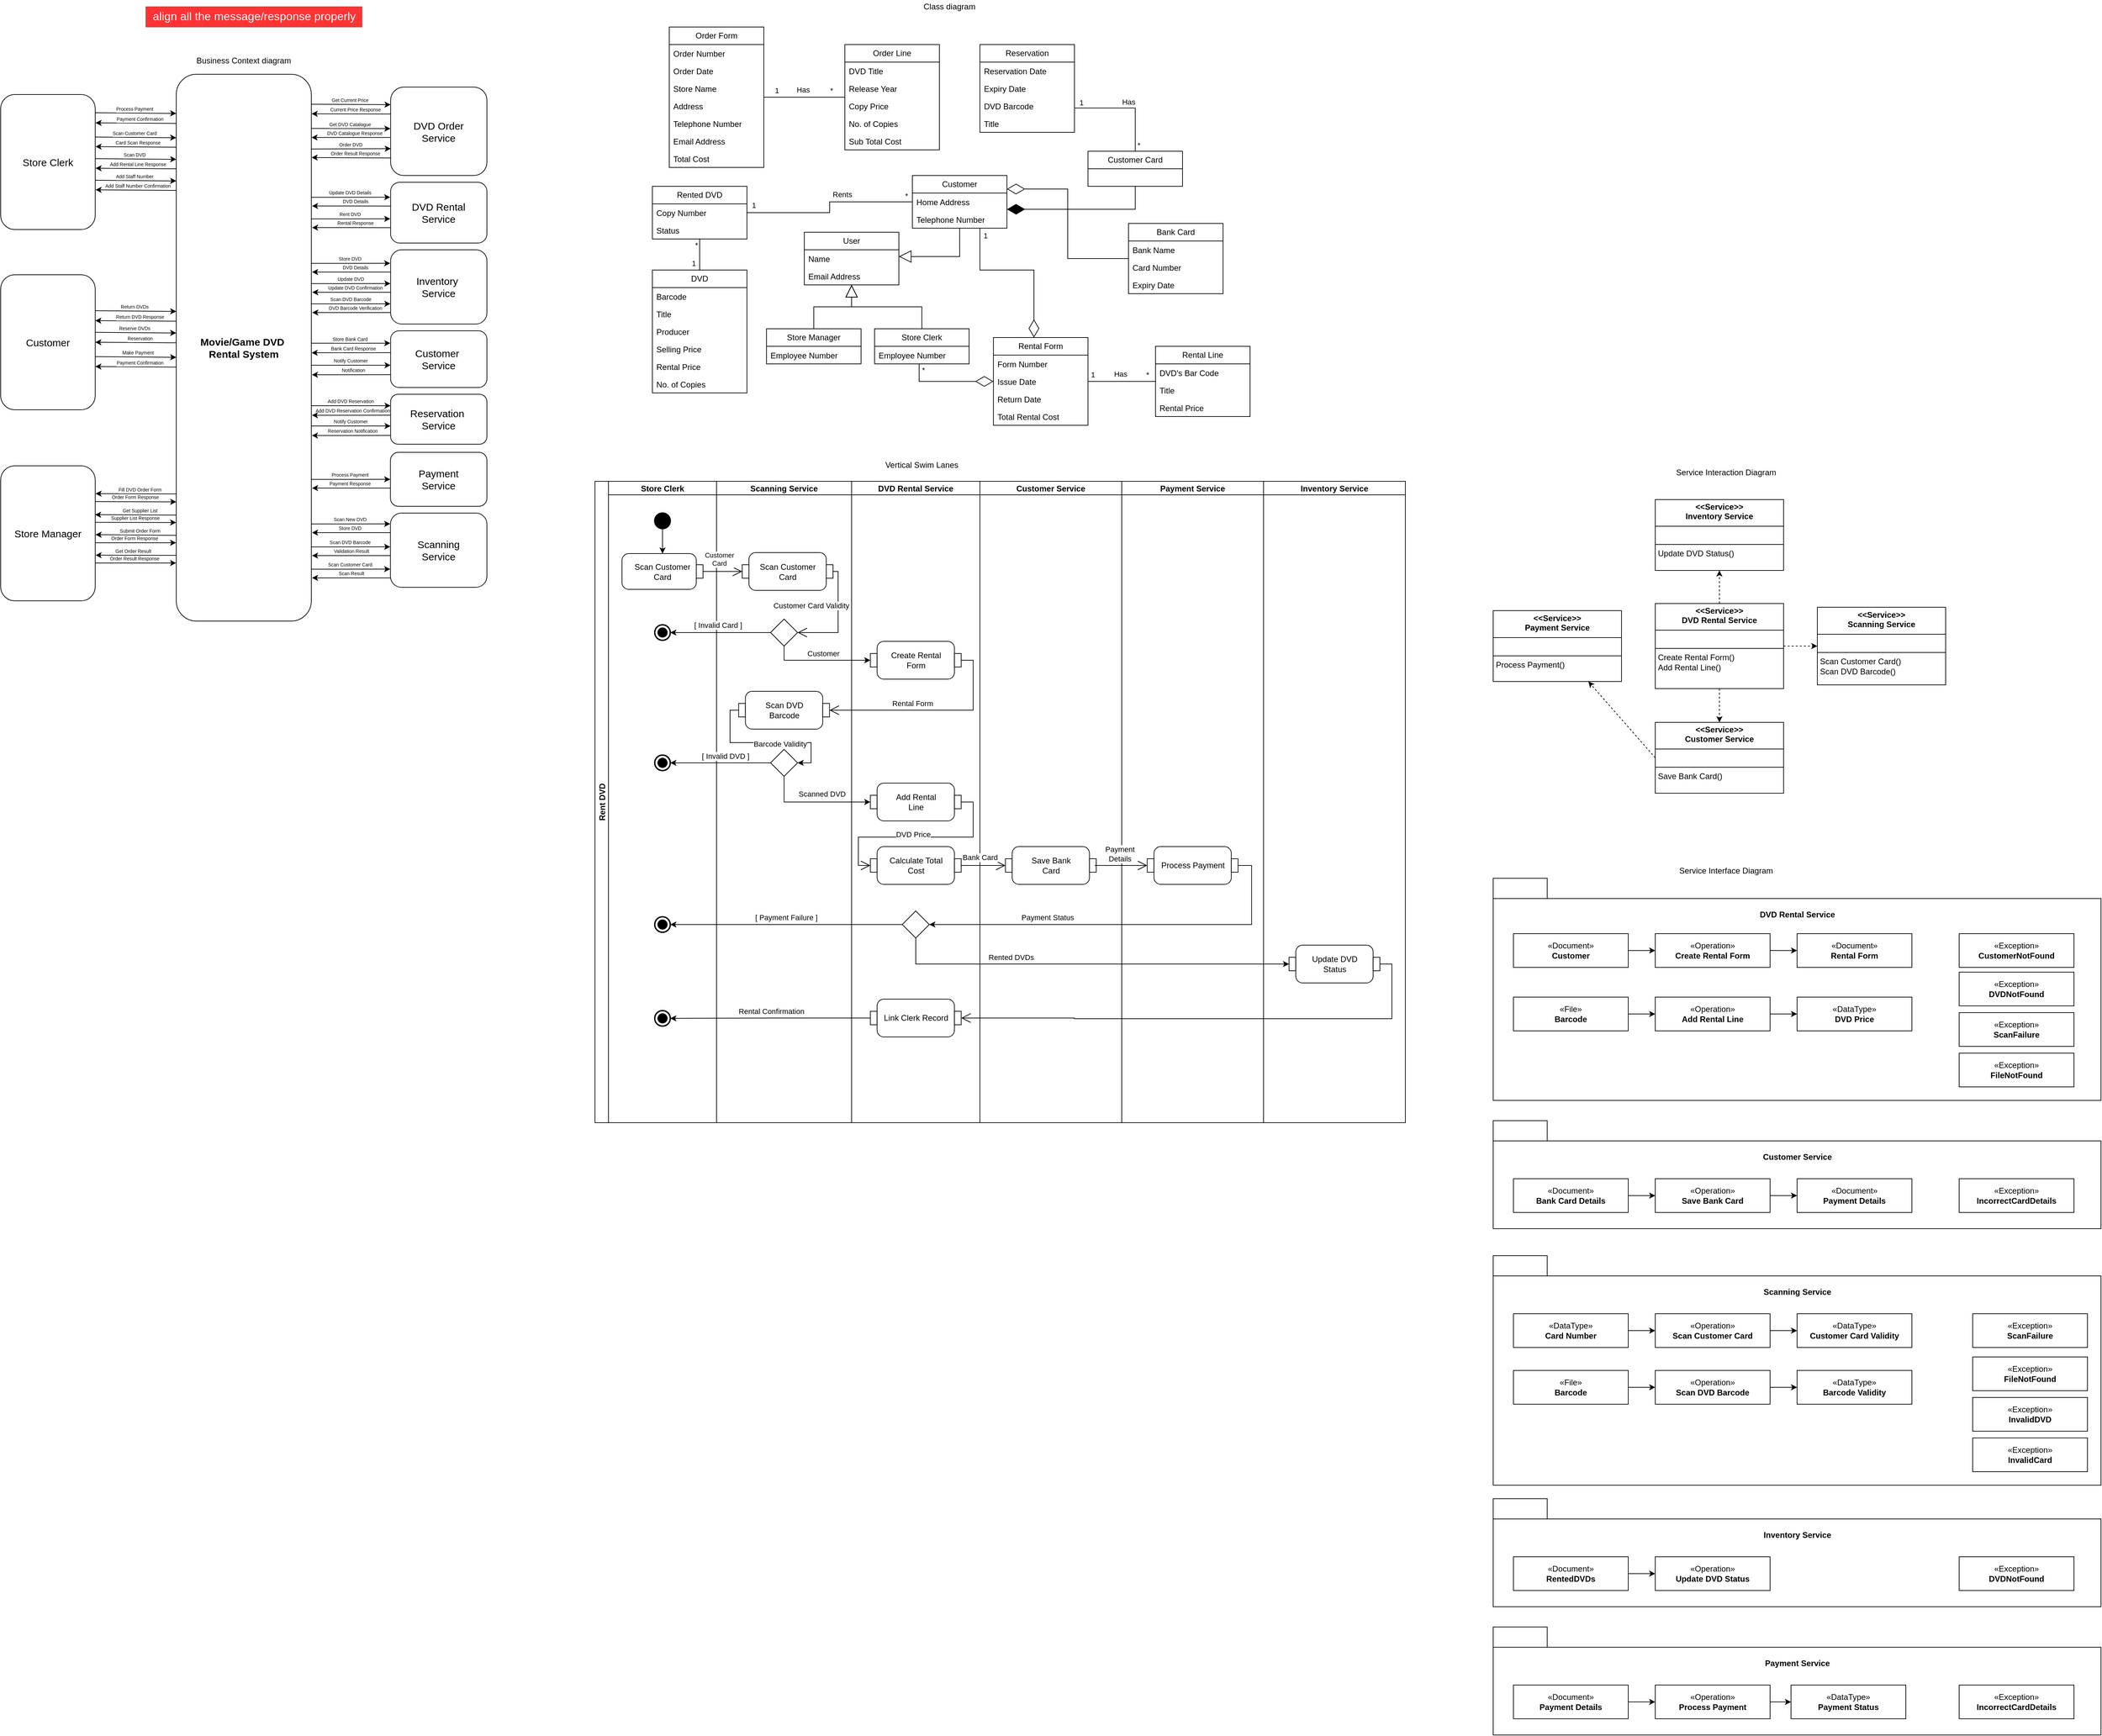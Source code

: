 <mxfile version="25.0.3">
  <diagram name="Page-1" id="wjQeGYI749mV24C6U2fJ">
    <mxGraphModel dx="2625" dy="1353" grid="1" gridSize="10" guides="1" tooltips="1" connect="1" arrows="1" fold="1" page="1" pageScale="1" pageWidth="850" pageHeight="1100" math="0" shadow="0">
      <root>
        <mxCell id="0" />
        <mxCell id="1" parent="0" />
        <mxCell id="tb72shasFinZ9iTaUBC0-81" value="Business Context diagram" style="text;html=1;align=center;verticalAlign=middle;whiteSpace=wrap;rounded=0;" parent="1" vertex="1">
          <mxGeometry x="395" y="100" width="150" height="20" as="geometry" />
        </mxCell>
        <mxCell id="tb72shasFinZ9iTaUBC0-82" value="align all the message/response properly" style="text;html=1;align=center;verticalAlign=middle;resizable=0;points=[];autosize=1;strokeColor=#b85450;fillColor=#FF3333;fontColor=#FFFFFF;fontSize=17;" parent="1" vertex="1">
          <mxGeometry x="325" y="30" width="320" height="30" as="geometry" />
        </mxCell>
        <mxCell id="tb72shasFinZ9iTaUBC0-83" value="Class diagram" style="text;html=1;align=center;verticalAlign=middle;whiteSpace=wrap;rounded=0;" parent="1" vertex="1">
          <mxGeometry x="1440" y="20" width="150" height="20" as="geometry" />
        </mxCell>
        <mxCell id="tb72shasFinZ9iTaUBC0-84" value="Order Form" style="swimlane;fontStyle=0;childLayout=stackLayout;horizontal=1;startSize=26;fillColor=none;horizontalStack=0;resizeParent=1;resizeParentMax=0;resizeLast=0;collapsible=1;marginBottom=0;whiteSpace=wrap;html=1;" parent="1" vertex="1">
          <mxGeometry x="1100" y="60" width="140" height="208" as="geometry" />
        </mxCell>
        <mxCell id="tb72shasFinZ9iTaUBC0-85" value="Order Number" style="text;strokeColor=none;fillColor=none;align=left;verticalAlign=top;spacingLeft=4;spacingRight=4;overflow=hidden;rotatable=0;points=[[0,0.5],[1,0.5]];portConstraint=eastwest;whiteSpace=wrap;html=1;" parent="tb72shasFinZ9iTaUBC0-84" vertex="1">
          <mxGeometry y="26" width="140" height="26" as="geometry" />
        </mxCell>
        <mxCell id="tb72shasFinZ9iTaUBC0-86" value="Order Date" style="text;strokeColor=none;fillColor=none;align=left;verticalAlign=top;spacingLeft=4;spacingRight=4;overflow=hidden;rotatable=0;points=[[0,0.5],[1,0.5]];portConstraint=eastwest;whiteSpace=wrap;html=1;" parent="tb72shasFinZ9iTaUBC0-84" vertex="1">
          <mxGeometry y="52" width="140" height="26" as="geometry" />
        </mxCell>
        <mxCell id="tb72shasFinZ9iTaUBC0-87" value="Store Name" style="text;strokeColor=none;fillColor=none;align=left;verticalAlign=top;spacingLeft=4;spacingRight=4;overflow=hidden;rotatable=0;points=[[0,0.5],[1,0.5]];portConstraint=eastwest;whiteSpace=wrap;html=1;" parent="tb72shasFinZ9iTaUBC0-84" vertex="1">
          <mxGeometry y="78" width="140" height="26" as="geometry" />
        </mxCell>
        <mxCell id="tb72shasFinZ9iTaUBC0-88" value="Address" style="text;strokeColor=none;fillColor=none;align=left;verticalAlign=top;spacingLeft=4;spacingRight=4;overflow=hidden;rotatable=0;points=[[0,0.5],[1,0.5]];portConstraint=eastwest;whiteSpace=wrap;html=1;" parent="tb72shasFinZ9iTaUBC0-84" vertex="1">
          <mxGeometry y="104" width="140" height="26" as="geometry" />
        </mxCell>
        <mxCell id="tb72shasFinZ9iTaUBC0-89" value="Telephone Number" style="text;strokeColor=none;fillColor=none;align=left;verticalAlign=top;spacingLeft=4;spacingRight=4;overflow=hidden;rotatable=0;points=[[0,0.5],[1,0.5]];portConstraint=eastwest;whiteSpace=wrap;html=1;" parent="tb72shasFinZ9iTaUBC0-84" vertex="1">
          <mxGeometry y="130" width="140" height="26" as="geometry" />
        </mxCell>
        <mxCell id="tb72shasFinZ9iTaUBC0-90" value="Email Address" style="text;strokeColor=none;fillColor=none;align=left;verticalAlign=top;spacingLeft=4;spacingRight=4;overflow=hidden;rotatable=0;points=[[0,0.5],[1,0.5]];portConstraint=eastwest;whiteSpace=wrap;html=1;" parent="tb72shasFinZ9iTaUBC0-84" vertex="1">
          <mxGeometry y="156" width="140" height="26" as="geometry" />
        </mxCell>
        <mxCell id="tb72shasFinZ9iTaUBC0-107" value="Total Cost" style="text;strokeColor=none;fillColor=none;align=left;verticalAlign=top;spacingLeft=4;spacingRight=4;overflow=hidden;rotatable=0;points=[[0,0.5],[1,0.5]];portConstraint=eastwest;whiteSpace=wrap;html=1;" parent="tb72shasFinZ9iTaUBC0-84" vertex="1">
          <mxGeometry y="182" width="140" height="26" as="geometry" />
        </mxCell>
        <mxCell id="tb72shasFinZ9iTaUBC0-98" value="Order Line" style="swimlane;fontStyle=0;childLayout=stackLayout;horizontal=1;startSize=26;fillColor=none;horizontalStack=0;resizeParent=1;resizeParentMax=0;resizeLast=0;collapsible=1;marginBottom=0;whiteSpace=wrap;html=1;" parent="1" vertex="1">
          <mxGeometry x="1360" y="86" width="140" height="156" as="geometry" />
        </mxCell>
        <mxCell id="tb72shasFinZ9iTaUBC0-99" value="DVD Title" style="text;strokeColor=none;fillColor=none;align=left;verticalAlign=top;spacingLeft=4;spacingRight=4;overflow=hidden;rotatable=0;points=[[0,0.5],[1,0.5]];portConstraint=eastwest;whiteSpace=wrap;html=1;" parent="tb72shasFinZ9iTaUBC0-98" vertex="1">
          <mxGeometry y="26" width="140" height="26" as="geometry" />
        </mxCell>
        <mxCell id="tb72shasFinZ9iTaUBC0-100" value="Release Year" style="text;strokeColor=none;fillColor=none;align=left;verticalAlign=top;spacingLeft=4;spacingRight=4;overflow=hidden;rotatable=0;points=[[0,0.5],[1,0.5]];portConstraint=eastwest;whiteSpace=wrap;html=1;" parent="tb72shasFinZ9iTaUBC0-98" vertex="1">
          <mxGeometry y="52" width="140" height="26" as="geometry" />
        </mxCell>
        <mxCell id="tb72shasFinZ9iTaUBC0-101" value="Copy Price" style="text;strokeColor=none;fillColor=none;align=left;verticalAlign=top;spacingLeft=4;spacingRight=4;overflow=hidden;rotatable=0;points=[[0,0.5],[1,0.5]];portConstraint=eastwest;whiteSpace=wrap;html=1;" parent="tb72shasFinZ9iTaUBC0-98" vertex="1">
          <mxGeometry y="78" width="140" height="26" as="geometry" />
        </mxCell>
        <mxCell id="tb72shasFinZ9iTaUBC0-102" value="No. of Copies" style="text;strokeColor=none;fillColor=none;align=left;verticalAlign=top;spacingLeft=4;spacingRight=4;overflow=hidden;rotatable=0;points=[[0,0.5],[1,0.5]];portConstraint=eastwest;whiteSpace=wrap;html=1;" parent="tb72shasFinZ9iTaUBC0-98" vertex="1">
          <mxGeometry y="104" width="140" height="26" as="geometry" />
        </mxCell>
        <mxCell id="tb72shasFinZ9iTaUBC0-103" value="Sub Total Cost" style="text;strokeColor=none;fillColor=none;align=left;verticalAlign=top;spacingLeft=4;spacingRight=4;overflow=hidden;rotatable=0;points=[[0,0.5],[1,0.5]];portConstraint=eastwest;whiteSpace=wrap;html=1;" parent="tb72shasFinZ9iTaUBC0-98" vertex="1">
          <mxGeometry y="130" width="140" height="26" as="geometry" />
        </mxCell>
        <mxCell id="tb72shasFinZ9iTaUBC0-106" value="" style="endArrow=diamondThin;endFill=0;endSize=24;html=1;rounded=0;edgeStyle=orthogonalEdgeStyle;" parent="1" source="tb72shasFinZ9iTaUBC0-128" target="tb72shasFinZ9iTaUBC0-141" edge="1">
          <mxGeometry width="160" relative="1" as="geometry">
            <mxPoint x="1490" y="480" as="sourcePoint" />
            <mxPoint x="1650" y="480" as="targetPoint" />
            <Array as="points">
              <mxPoint x="1560" y="420" />
              <mxPoint x="1640" y="420" />
            </Array>
          </mxGeometry>
        </mxCell>
        <mxCell id="_JC7rsAmCCTActKFV6R8-29" value="1" style="edgeLabel;html=1;align=center;verticalAlign=middle;resizable=0;points=[];" vertex="1" connectable="0" parent="tb72shasFinZ9iTaUBC0-106">
          <mxGeometry x="-0.885" relative="1" as="geometry">
            <mxPoint x="8" y="-3" as="offset" />
          </mxGeometry>
        </mxCell>
        <mxCell id="tb72shasFinZ9iTaUBC0-108" value="DVD" style="swimlane;fontStyle=0;childLayout=stackLayout;horizontal=1;startSize=26;fillColor=none;horizontalStack=0;resizeParent=1;resizeParentMax=0;resizeLast=0;collapsible=1;marginBottom=0;whiteSpace=wrap;html=1;" parent="1" vertex="1">
          <mxGeometry x="1075" y="420" width="140" height="182" as="geometry" />
        </mxCell>
        <mxCell id="tb72shasFinZ9iTaUBC0-109" value="Barcode&lt;span style=&quot;white-space: pre;&quot;&gt;&#x9;&lt;/span&gt;" style="text;strokeColor=none;fillColor=none;align=left;verticalAlign=top;spacingLeft=4;spacingRight=4;overflow=hidden;rotatable=0;points=[[0,0.5],[1,0.5]];portConstraint=eastwest;whiteSpace=wrap;html=1;" parent="tb72shasFinZ9iTaUBC0-108" vertex="1">
          <mxGeometry y="26" width="140" height="26" as="geometry" />
        </mxCell>
        <mxCell id="tb72shasFinZ9iTaUBC0-110" value="Title" style="text;strokeColor=none;fillColor=none;align=left;verticalAlign=top;spacingLeft=4;spacingRight=4;overflow=hidden;rotatable=0;points=[[0,0.5],[1,0.5]];portConstraint=eastwest;whiteSpace=wrap;html=1;" parent="tb72shasFinZ9iTaUBC0-108" vertex="1">
          <mxGeometry y="52" width="140" height="26" as="geometry" />
        </mxCell>
        <mxCell id="tb72shasFinZ9iTaUBC0-111" value="Producer" style="text;strokeColor=none;fillColor=none;align=left;verticalAlign=top;spacingLeft=4;spacingRight=4;overflow=hidden;rotatable=0;points=[[0,0.5],[1,0.5]];portConstraint=eastwest;whiteSpace=wrap;html=1;" parent="tb72shasFinZ9iTaUBC0-108" vertex="1">
          <mxGeometry y="78" width="140" height="26" as="geometry" />
        </mxCell>
        <mxCell id="tb72shasFinZ9iTaUBC0-112" value="Selling Price" style="text;strokeColor=none;fillColor=none;align=left;verticalAlign=top;spacingLeft=4;spacingRight=4;overflow=hidden;rotatable=0;points=[[0,0.5],[1,0.5]];portConstraint=eastwest;whiteSpace=wrap;html=1;" parent="tb72shasFinZ9iTaUBC0-108" vertex="1">
          <mxGeometry y="104" width="140" height="26" as="geometry" />
        </mxCell>
        <mxCell id="tb72shasFinZ9iTaUBC0-113" value="Rental Price" style="text;strokeColor=none;fillColor=none;align=left;verticalAlign=top;spacingLeft=4;spacingRight=4;overflow=hidden;rotatable=0;points=[[0,0.5],[1,0.5]];portConstraint=eastwest;whiteSpace=wrap;html=1;" parent="tb72shasFinZ9iTaUBC0-108" vertex="1">
          <mxGeometry y="130" width="140" height="26" as="geometry" />
        </mxCell>
        <mxCell id="tb72shasFinZ9iTaUBC0-120" value="No. of Copies" style="text;strokeColor=none;fillColor=none;align=left;verticalAlign=top;spacingLeft=4;spacingRight=4;overflow=hidden;rotatable=0;points=[[0,0.5],[1,0.5]];portConstraint=eastwest;whiteSpace=wrap;html=1;" parent="tb72shasFinZ9iTaUBC0-108" vertex="1">
          <mxGeometry y="156" width="140" height="26" as="geometry" />
        </mxCell>
        <mxCell id="tb72shasFinZ9iTaUBC0-121" value="Rented DVD" style="swimlane;fontStyle=0;childLayout=stackLayout;horizontal=1;startSize=26;fillColor=none;horizontalStack=0;resizeParent=1;resizeParentMax=0;resizeLast=0;collapsible=1;marginBottom=0;whiteSpace=wrap;html=1;" parent="1" vertex="1">
          <mxGeometry x="1075" y="296" width="140" height="78" as="geometry" />
        </mxCell>
        <mxCell id="tb72shasFinZ9iTaUBC0-126" value="Copy Number" style="text;strokeColor=none;fillColor=none;align=left;verticalAlign=top;spacingLeft=4;spacingRight=4;overflow=hidden;rotatable=0;points=[[0,0.5],[1,0.5]];portConstraint=eastwest;whiteSpace=wrap;html=1;" parent="tb72shasFinZ9iTaUBC0-121" vertex="1">
          <mxGeometry y="26" width="140" height="26" as="geometry" />
        </mxCell>
        <mxCell id="tb72shasFinZ9iTaUBC0-127" value="Status" style="text;strokeColor=none;fillColor=none;align=left;verticalAlign=top;spacingLeft=4;spacingRight=4;overflow=hidden;rotatable=0;points=[[0,0.5],[1,0.5]];portConstraint=eastwest;whiteSpace=wrap;html=1;" parent="tb72shasFinZ9iTaUBC0-121" vertex="1">
          <mxGeometry y="52" width="140" height="26" as="geometry" />
        </mxCell>
        <mxCell id="tb72shasFinZ9iTaUBC0-128" value="Customer" style="swimlane;fontStyle=0;childLayout=stackLayout;horizontal=1;startSize=26;fillColor=none;horizontalStack=0;resizeParent=1;resizeParentMax=0;resizeLast=0;collapsible=1;marginBottom=0;whiteSpace=wrap;html=1;" parent="1" vertex="1">
          <mxGeometry x="1460" y="280" width="140" height="78" as="geometry" />
        </mxCell>
        <mxCell id="tb72shasFinZ9iTaUBC0-130" value="Home Address" style="text;strokeColor=none;fillColor=none;align=left;verticalAlign=top;spacingLeft=4;spacingRight=4;overflow=hidden;rotatable=0;points=[[0,0.5],[1,0.5]];portConstraint=eastwest;whiteSpace=wrap;html=1;" parent="tb72shasFinZ9iTaUBC0-128" vertex="1">
          <mxGeometry y="26" width="140" height="26" as="geometry" />
        </mxCell>
        <mxCell id="tb72shasFinZ9iTaUBC0-131" value="Telephone Number" style="text;strokeColor=none;fillColor=none;align=left;verticalAlign=top;spacingLeft=4;spacingRight=4;overflow=hidden;rotatable=0;points=[[0,0.5],[1,0.5]];portConstraint=eastwest;whiteSpace=wrap;html=1;" parent="tb72shasFinZ9iTaUBC0-128" vertex="1">
          <mxGeometry y="52" width="140" height="26" as="geometry" />
        </mxCell>
        <mxCell id="tb72shasFinZ9iTaUBC0-135" value="Customer Card" style="swimlane;fontStyle=0;childLayout=stackLayout;horizontal=1;startSize=26;fillColor=none;horizontalStack=0;resizeParent=1;resizeParentMax=0;resizeLast=0;collapsible=1;marginBottom=0;whiteSpace=wrap;html=1;" parent="1" vertex="1">
          <mxGeometry x="1720" y="244" width="140" height="52" as="geometry" />
        </mxCell>
        <mxCell id="tb72shasFinZ9iTaUBC0-140" value="" style="endArrow=diamondThin;endFill=1;endSize=24;html=1;rounded=0;edgeStyle=orthogonalEdgeStyle;" parent="1" source="tb72shasFinZ9iTaUBC0-135" target="tb72shasFinZ9iTaUBC0-128" edge="1">
          <mxGeometry width="160" relative="1" as="geometry">
            <mxPoint x="1370" y="174" as="sourcePoint" />
            <mxPoint x="1250" y="174" as="targetPoint" />
            <Array as="points">
              <mxPoint x="1790" y="330" />
            </Array>
          </mxGeometry>
        </mxCell>
        <mxCell id="tb72shasFinZ9iTaUBC0-141" value="Rental Form" style="swimlane;fontStyle=0;childLayout=stackLayout;horizontal=1;startSize=26;fillColor=none;horizontalStack=0;resizeParent=1;resizeParentMax=0;resizeLast=0;collapsible=1;marginBottom=0;whiteSpace=wrap;html=1;" parent="1" vertex="1">
          <mxGeometry x="1580" y="520" width="140" height="130" as="geometry" />
        </mxCell>
        <mxCell id="tb72shasFinZ9iTaUBC0-142" value="Form Number" style="text;strokeColor=none;fillColor=none;align=left;verticalAlign=top;spacingLeft=4;spacingRight=4;overflow=hidden;rotatable=0;points=[[0,0.5],[1,0.5]];portConstraint=eastwest;whiteSpace=wrap;html=1;" parent="tb72shasFinZ9iTaUBC0-141" vertex="1">
          <mxGeometry y="26" width="140" height="26" as="geometry" />
        </mxCell>
        <mxCell id="tb72shasFinZ9iTaUBC0-143" value="Issue Date" style="text;strokeColor=none;fillColor=none;align=left;verticalAlign=top;spacingLeft=4;spacingRight=4;overflow=hidden;rotatable=0;points=[[0,0.5],[1,0.5]];portConstraint=eastwest;whiteSpace=wrap;html=1;" parent="tb72shasFinZ9iTaUBC0-141" vertex="1">
          <mxGeometry y="52" width="140" height="26" as="geometry" />
        </mxCell>
        <mxCell id="tb72shasFinZ9iTaUBC0-144" value="Return Date" style="text;strokeColor=none;fillColor=none;align=left;verticalAlign=top;spacingLeft=4;spacingRight=4;overflow=hidden;rotatable=0;points=[[0,0.5],[1,0.5]];portConstraint=eastwest;whiteSpace=wrap;html=1;" parent="tb72shasFinZ9iTaUBC0-141" vertex="1">
          <mxGeometry y="78" width="140" height="26" as="geometry" />
        </mxCell>
        <mxCell id="tb72shasFinZ9iTaUBC0-154" value="Total Rental Cost" style="text;strokeColor=none;fillColor=none;align=left;verticalAlign=top;spacingLeft=4;spacingRight=4;overflow=hidden;rotatable=0;points=[[0,0.5],[1,0.5]];portConstraint=eastwest;whiteSpace=wrap;html=1;" parent="tb72shasFinZ9iTaUBC0-141" vertex="1">
          <mxGeometry y="104" width="140" height="26" as="geometry" />
        </mxCell>
        <mxCell id="tb72shasFinZ9iTaUBC0-149" value="Rental Line" style="swimlane;fontStyle=0;childLayout=stackLayout;horizontal=1;startSize=26;fillColor=none;horizontalStack=0;resizeParent=1;resizeParentMax=0;resizeLast=0;collapsible=1;marginBottom=0;whiteSpace=wrap;html=1;" parent="1" vertex="1">
          <mxGeometry x="1820" y="533" width="140" height="104" as="geometry" />
        </mxCell>
        <mxCell id="tb72shasFinZ9iTaUBC0-150" value="DVD&#39;s Bar Code" style="text;strokeColor=none;fillColor=none;align=left;verticalAlign=top;spacingLeft=4;spacingRight=4;overflow=hidden;rotatable=0;points=[[0,0.5],[1,0.5]];portConstraint=eastwest;whiteSpace=wrap;html=1;" parent="tb72shasFinZ9iTaUBC0-149" vertex="1">
          <mxGeometry y="26" width="140" height="26" as="geometry" />
        </mxCell>
        <mxCell id="tb72shasFinZ9iTaUBC0-151" value="Title" style="text;strokeColor=none;fillColor=none;align=left;verticalAlign=top;spacingLeft=4;spacingRight=4;overflow=hidden;rotatable=0;points=[[0,0.5],[1,0.5]];portConstraint=eastwest;whiteSpace=wrap;html=1;" parent="tb72shasFinZ9iTaUBC0-149" vertex="1">
          <mxGeometry y="52" width="140" height="26" as="geometry" />
        </mxCell>
        <mxCell id="tb72shasFinZ9iTaUBC0-152" value="Rental Price" style="text;strokeColor=none;fillColor=none;align=left;verticalAlign=top;spacingLeft=4;spacingRight=4;overflow=hidden;rotatable=0;points=[[0,0.5],[1,0.5]];portConstraint=eastwest;whiteSpace=wrap;html=1;" parent="tb72shasFinZ9iTaUBC0-149" vertex="1">
          <mxGeometry y="78" width="140" height="26" as="geometry" />
        </mxCell>
        <mxCell id="tb72shasFinZ9iTaUBC0-157" value="Bank Card" style="swimlane;fontStyle=0;childLayout=stackLayout;horizontal=1;startSize=26;fillColor=none;horizontalStack=0;resizeParent=1;resizeParentMax=0;resizeLast=0;collapsible=1;marginBottom=0;whiteSpace=wrap;html=1;" parent="1" vertex="1">
          <mxGeometry x="1780" y="351" width="140" height="104" as="geometry" />
        </mxCell>
        <mxCell id="tb72shasFinZ9iTaUBC0-160" value="Bank Name" style="text;strokeColor=none;fillColor=none;align=left;verticalAlign=top;spacingLeft=4;spacingRight=4;overflow=hidden;rotatable=0;points=[[0,0.5],[1,0.5]];portConstraint=eastwest;whiteSpace=wrap;html=1;" parent="tb72shasFinZ9iTaUBC0-157" vertex="1">
          <mxGeometry y="26" width="140" height="26" as="geometry" />
        </mxCell>
        <mxCell id="tb72shasFinZ9iTaUBC0-161" value="Card Number" style="text;strokeColor=none;fillColor=none;align=left;verticalAlign=top;spacingLeft=4;spacingRight=4;overflow=hidden;rotatable=0;points=[[0,0.5],[1,0.5]];portConstraint=eastwest;whiteSpace=wrap;html=1;" parent="tb72shasFinZ9iTaUBC0-157" vertex="1">
          <mxGeometry y="52" width="140" height="26" as="geometry" />
        </mxCell>
        <mxCell id="tb72shasFinZ9iTaUBC0-162" value="Expiry Date" style="text;strokeColor=none;fillColor=none;align=left;verticalAlign=top;spacingLeft=4;spacingRight=4;overflow=hidden;rotatable=0;points=[[0,0.5],[1,0.5]];portConstraint=eastwest;whiteSpace=wrap;html=1;" parent="tb72shasFinZ9iTaUBC0-157" vertex="1">
          <mxGeometry y="78" width="140" height="26" as="geometry" />
        </mxCell>
        <mxCell id="tb72shasFinZ9iTaUBC0-159" value="" style="endArrow=diamondThin;endFill=0;endSize=24;html=1;rounded=0;edgeStyle=orthogonalEdgeStyle;" parent="1" source="tb72shasFinZ9iTaUBC0-157" target="tb72shasFinZ9iTaUBC0-128" edge="1">
          <mxGeometry width="160" relative="1" as="geometry">
            <mxPoint x="1550" y="440" as="sourcePoint" />
            <mxPoint x="1710" y="440" as="targetPoint" />
            <Array as="points">
              <mxPoint x="1690" y="403" />
              <mxPoint x="1690" y="300" />
            </Array>
          </mxGeometry>
        </mxCell>
        <mxCell id="tb72shasFinZ9iTaUBC0-165" value="" style="endArrow=none;html=1;rounded=0;edgeStyle=orthogonalEdgeStyle;" parent="1" source="tb72shasFinZ9iTaUBC0-149" target="tb72shasFinZ9iTaUBC0-141" edge="1">
          <mxGeometry width="50" height="50" relative="1" as="geometry">
            <mxPoint x="1410" y="580" as="sourcePoint" />
            <mxPoint x="1460" y="530" as="targetPoint" />
          </mxGeometry>
        </mxCell>
        <mxCell id="tb72shasFinZ9iTaUBC0-166" value="*" style="edgeLabel;html=1;align=center;verticalAlign=middle;resizable=0;points=[];" parent="tb72shasFinZ9iTaUBC0-165" vertex="1" connectable="0">
          <mxGeometry x="-0.21" y="1" relative="1" as="geometry">
            <mxPoint x="27" y="-11" as="offset" />
          </mxGeometry>
        </mxCell>
        <mxCell id="tb72shasFinZ9iTaUBC0-167" value="1" style="edgeLabel;html=1;align=center;verticalAlign=middle;resizable=0;points=[];" parent="tb72shasFinZ9iTaUBC0-165" vertex="1" connectable="0">
          <mxGeometry x="-0.21" y="1" relative="1" as="geometry">
            <mxPoint x="-54" y="-11" as="offset" />
          </mxGeometry>
        </mxCell>
        <mxCell id="YXpk_-auNJu2bPomF_Tg-1" value="Has" style="edgeLabel;html=1;align=center;verticalAlign=middle;resizable=0;points=[];" parent="tb72shasFinZ9iTaUBC0-165" vertex="1" connectable="0">
          <mxGeometry x="-0.006" y="-1" relative="1" as="geometry">
            <mxPoint x="-3" y="-10" as="offset" />
          </mxGeometry>
        </mxCell>
        <mxCell id="tb72shasFinZ9iTaUBC0-168" value="" style="endArrow=none;html=1;rounded=0;edgeStyle=orthogonalEdgeStyle;" parent="1" source="tb72shasFinZ9iTaUBC0-121" target="tb72shasFinZ9iTaUBC0-108" edge="1">
          <mxGeometry width="50" height="50" relative="1" as="geometry">
            <mxPoint x="1540" y="565" as="sourcePoint" />
            <mxPoint x="1440" y="565" as="targetPoint" />
          </mxGeometry>
        </mxCell>
        <mxCell id="tb72shasFinZ9iTaUBC0-169" value="1" style="edgeLabel;html=1;align=center;verticalAlign=middle;resizable=0;points=[];" parent="tb72shasFinZ9iTaUBC0-168" vertex="1" connectable="0">
          <mxGeometry x="-0.21" y="1" relative="1" as="geometry">
            <mxPoint x="-10" y="18" as="offset" />
          </mxGeometry>
        </mxCell>
        <mxCell id="tb72shasFinZ9iTaUBC0-170" value="*" style="edgeLabel;html=1;align=center;verticalAlign=middle;resizable=0;points=[];" parent="tb72shasFinZ9iTaUBC0-168" vertex="1" connectable="0">
          <mxGeometry x="-0.21" y="1" relative="1" as="geometry">
            <mxPoint x="-6" y="-9" as="offset" />
          </mxGeometry>
        </mxCell>
        <mxCell id="tb72shasFinZ9iTaUBC0-177" value="Reservation" style="swimlane;fontStyle=0;childLayout=stackLayout;horizontal=1;startSize=26;fillColor=none;horizontalStack=0;resizeParent=1;resizeParentMax=0;resizeLast=0;collapsible=1;marginBottom=0;whiteSpace=wrap;html=1;" parent="1" vertex="1">
          <mxGeometry x="1560" y="86" width="140" height="130" as="geometry" />
        </mxCell>
        <mxCell id="tb72shasFinZ9iTaUBC0-178" value="Reservation Date" style="text;strokeColor=none;fillColor=none;align=left;verticalAlign=top;spacingLeft=4;spacingRight=4;overflow=hidden;rotatable=0;points=[[0,0.5],[1,0.5]];portConstraint=eastwest;whiteSpace=wrap;html=1;" parent="tb72shasFinZ9iTaUBC0-177" vertex="1">
          <mxGeometry y="26" width="140" height="26" as="geometry" />
        </mxCell>
        <mxCell id="tb72shasFinZ9iTaUBC0-180" value="Expiry Date" style="text;strokeColor=none;fillColor=none;align=left;verticalAlign=top;spacingLeft=4;spacingRight=4;overflow=hidden;rotatable=0;points=[[0,0.5],[1,0.5]];portConstraint=eastwest;whiteSpace=wrap;html=1;" parent="tb72shasFinZ9iTaUBC0-177" vertex="1">
          <mxGeometry y="52" width="140" height="26" as="geometry" />
        </mxCell>
        <mxCell id="tb72shasFinZ9iTaUBC0-182" value="DVD Barcode" style="text;strokeColor=none;fillColor=none;align=left;verticalAlign=top;spacingLeft=4;spacingRight=4;overflow=hidden;rotatable=0;points=[[0,0.5],[1,0.5]];portConstraint=eastwest;whiteSpace=wrap;html=1;" parent="tb72shasFinZ9iTaUBC0-177" vertex="1">
          <mxGeometry y="78" width="140" height="26" as="geometry" />
        </mxCell>
        <mxCell id="tb72shasFinZ9iTaUBC0-183" value="Title" style="text;strokeColor=none;fillColor=none;align=left;verticalAlign=top;spacingLeft=4;spacingRight=4;overflow=hidden;rotatable=0;points=[[0,0.5],[1,0.5]];portConstraint=eastwest;whiteSpace=wrap;html=1;" parent="tb72shasFinZ9iTaUBC0-177" vertex="1">
          <mxGeometry y="104" width="140" height="26" as="geometry" />
        </mxCell>
        <mxCell id="tb72shasFinZ9iTaUBC0-181" value="" style="endArrow=none;endFill=0;endSize=24;html=1;rounded=0;edgeStyle=orthogonalEdgeStyle;" parent="1" source="tb72shasFinZ9iTaUBC0-135" target="tb72shasFinZ9iTaUBC0-177" edge="1">
          <mxGeometry width="160" relative="1" as="geometry">
            <mxPoint x="1630" y="250" as="sourcePoint" />
            <mxPoint x="1520" y="290" as="targetPoint" />
            <Array as="points">
              <mxPoint x="1650" y="180" />
              <mxPoint x="1650" y="180" />
            </Array>
          </mxGeometry>
        </mxCell>
        <mxCell id="_JC7rsAmCCTActKFV6R8-31" value="*" style="edgeLabel;html=1;align=center;verticalAlign=middle;resizable=0;points=[];" vertex="1" connectable="0" parent="tb72shasFinZ9iTaUBC0-181">
          <mxGeometry x="-0.846" y="1" relative="1" as="geometry">
            <mxPoint x="6" y="3" as="offset" />
          </mxGeometry>
        </mxCell>
        <mxCell id="_JC7rsAmCCTActKFV6R8-32" value="1" style="edgeLabel;html=1;align=center;verticalAlign=middle;resizable=0;points=[];" vertex="1" connectable="0" parent="tb72shasFinZ9iTaUBC0-181">
          <mxGeometry x="0.814" y="1" relative="1" as="geometry">
            <mxPoint x="-5" y="-9" as="offset" />
          </mxGeometry>
        </mxCell>
        <mxCell id="_JC7rsAmCCTActKFV6R8-33" value="Has" style="edgeLabel;html=1;align=center;verticalAlign=middle;resizable=0;points=[];" vertex="1" connectable="0" parent="tb72shasFinZ9iTaUBC0-181">
          <mxGeometry x="0.036" relative="1" as="geometry">
            <mxPoint x="6" y="-9" as="offset" />
          </mxGeometry>
        </mxCell>
        <mxCell id="uCanH5rlfd1NPs6zXA0Y-1" value="User" style="swimlane;fontStyle=0;childLayout=stackLayout;horizontal=1;startSize=26;fillColor=none;horizontalStack=0;resizeParent=1;resizeParentMax=0;resizeLast=0;collapsible=1;marginBottom=0;whiteSpace=wrap;html=1;" parent="1" vertex="1">
          <mxGeometry x="1300" y="364" width="140" height="78" as="geometry" />
        </mxCell>
        <mxCell id="uCanH5rlfd1NPs6zXA0Y-2" value="Name" style="text;strokeColor=none;fillColor=none;align=left;verticalAlign=top;spacingLeft=4;spacingRight=4;overflow=hidden;rotatable=0;points=[[0,0.5],[1,0.5]];portConstraint=eastwest;whiteSpace=wrap;html=1;" parent="uCanH5rlfd1NPs6zXA0Y-1" vertex="1">
          <mxGeometry y="26" width="140" height="26" as="geometry" />
        </mxCell>
        <mxCell id="uCanH5rlfd1NPs6zXA0Y-5" value="Email Address" style="text;strokeColor=none;fillColor=none;align=left;verticalAlign=top;spacingLeft=4;spacingRight=4;overflow=hidden;rotatable=0;points=[[0,0.5],[1,0.5]];portConstraint=eastwest;whiteSpace=wrap;html=1;" parent="uCanH5rlfd1NPs6zXA0Y-1" vertex="1">
          <mxGeometry y="52" width="140" height="26" as="geometry" />
        </mxCell>
        <mxCell id="uCanH5rlfd1NPs6zXA0Y-6" value="" style="endArrow=block;endSize=16;endFill=0;html=1;rounded=0;edgeStyle=orthogonalEdgeStyle;" parent="1" source="tb72shasFinZ9iTaUBC0-128" target="uCanH5rlfd1NPs6zXA0Y-1" edge="1">
          <mxGeometry width="160" relative="1" as="geometry">
            <mxPoint x="1400" y="490" as="sourcePoint" />
            <mxPoint x="1560" y="490" as="targetPoint" />
            <Array as="points">
              <mxPoint x="1530" y="400" />
            </Array>
          </mxGeometry>
        </mxCell>
        <mxCell id="uCanH5rlfd1NPs6zXA0Y-7" value="Store Clerk" style="swimlane;fontStyle=0;childLayout=stackLayout;horizontal=1;startSize=26;fillColor=none;horizontalStack=0;resizeParent=1;resizeParentMax=0;resizeLast=0;collapsible=1;marginBottom=0;whiteSpace=wrap;html=1;" parent="1" vertex="1">
          <mxGeometry x="1404" y="507" width="140" height="52" as="geometry" />
        </mxCell>
        <mxCell id="uCanH5rlfd1NPs6zXA0Y-8" value="Employee Number" style="text;strokeColor=none;fillColor=none;align=left;verticalAlign=top;spacingLeft=4;spacingRight=4;overflow=hidden;rotatable=0;points=[[0,0.5],[1,0.5]];portConstraint=eastwest;whiteSpace=wrap;html=1;" parent="uCanH5rlfd1NPs6zXA0Y-7" vertex="1">
          <mxGeometry y="26" width="140" height="26" as="geometry" />
        </mxCell>
        <mxCell id="uCanH5rlfd1NPs6zXA0Y-10" value="Store Manager" style="swimlane;fontStyle=0;childLayout=stackLayout;horizontal=1;startSize=26;fillColor=none;horizontalStack=0;resizeParent=1;resizeParentMax=0;resizeLast=0;collapsible=1;marginBottom=0;whiteSpace=wrap;html=1;" parent="1" vertex="1">
          <mxGeometry x="1244" y="507" width="140" height="52" as="geometry" />
        </mxCell>
        <mxCell id="uCanH5rlfd1NPs6zXA0Y-12" value="Employee Number" style="text;strokeColor=none;fillColor=none;align=left;verticalAlign=top;spacingLeft=4;spacingRight=4;overflow=hidden;rotatable=0;points=[[0,0.5],[1,0.5]];portConstraint=eastwest;whiteSpace=wrap;html=1;" parent="uCanH5rlfd1NPs6zXA0Y-10" vertex="1">
          <mxGeometry y="26" width="140" height="26" as="geometry" />
        </mxCell>
        <mxCell id="uCanH5rlfd1NPs6zXA0Y-13" value="" style="endArrow=block;endSize=16;endFill=0;html=1;rounded=0;edgeStyle=orthogonalEdgeStyle;" parent="1" source="uCanH5rlfd1NPs6zXA0Y-7" target="uCanH5rlfd1NPs6zXA0Y-1" edge="1">
          <mxGeometry width="160" relative="1" as="geometry">
            <mxPoint x="1570" y="431" as="sourcePoint" />
            <mxPoint x="1460" y="480" as="targetPoint" />
          </mxGeometry>
        </mxCell>
        <mxCell id="uCanH5rlfd1NPs6zXA0Y-14" value="" style="endArrow=block;endSize=16;endFill=0;html=1;rounded=0;edgeStyle=orthogonalEdgeStyle;" parent="1" source="uCanH5rlfd1NPs6zXA0Y-10" target="uCanH5rlfd1NPs6zXA0Y-1" edge="1">
          <mxGeometry width="160" relative="1" as="geometry">
            <mxPoint x="1330" y="506" as="sourcePoint" />
            <mxPoint x="1380" y="452" as="targetPoint" />
          </mxGeometry>
        </mxCell>
        <mxCell id="uCanH5rlfd1NPs6zXA0Y-15" value="" style="endArrow=diamondThin;endFill=0;endSize=24;html=1;rounded=0;edgeStyle=orthogonalEdgeStyle;" parent="1" source="uCanH5rlfd1NPs6zXA0Y-7" target="tb72shasFinZ9iTaUBC0-141" edge="1">
          <mxGeometry width="160" relative="1" as="geometry">
            <mxPoint x="1400" y="620" as="sourcePoint" />
            <mxPoint x="1560" y="620" as="targetPoint" />
            <Array as="points">
              <mxPoint x="1470" y="585" />
            </Array>
          </mxGeometry>
        </mxCell>
        <mxCell id="_JC7rsAmCCTActKFV6R8-30" value="*" style="edgeLabel;html=1;align=center;verticalAlign=middle;resizable=0;points=[];" vertex="1" connectable="0" parent="uCanH5rlfd1NPs6zXA0Y-15">
          <mxGeometry x="-0.828" y="-1" relative="1" as="geometry">
            <mxPoint x="7" y="-3" as="offset" />
          </mxGeometry>
        </mxCell>
        <mxCell id="uCanH5rlfd1NPs6zXA0Y-16" value="Vertical Swim Lanes" style="text;html=1;align=center;verticalAlign=middle;whiteSpace=wrap;rounded=0;" parent="1" vertex="1">
          <mxGeometry x="1399" y="699" width="150" height="20" as="geometry" />
        </mxCell>
        <mxCell id="uCanH5rlfd1NPs6zXA0Y-21" value="Rent DVD" style="swimlane;childLayout=stackLayout;resizeParent=1;resizeParentMax=0;startSize=20;horizontal=0;horizontalStack=1;" parent="1" vertex="1">
          <mxGeometry x="990" y="733" width="1200" height="950" as="geometry" />
        </mxCell>
        <mxCell id="uCanH5rlfd1NPs6zXA0Y-22" value="Store Clerk" style="swimlane;startSize=20;" parent="uCanH5rlfd1NPs6zXA0Y-21" vertex="1">
          <mxGeometry x="20" width="160" height="950" as="geometry" />
        </mxCell>
        <mxCell id="YXpk_-auNJu2bPomF_Tg-29" value="" style="edgeStyle=orthogonalEdgeStyle;rounded=0;orthogonalLoop=1;jettySize=auto;html=1;" parent="uCanH5rlfd1NPs6zXA0Y-22" source="YXpk_-auNJu2bPomF_Tg-15" target="YXpk_-auNJu2bPomF_Tg-17" edge="1">
          <mxGeometry relative="1" as="geometry" />
        </mxCell>
        <mxCell id="YXpk_-auNJu2bPomF_Tg-15" value="" style="shape=ellipse;html=1;fillColor=strokeColor;strokeWidth=2;verticalLabelPosition=bottom;verticalAlignment=top;perimeter=ellipsePerimeter;" parent="uCanH5rlfd1NPs6zXA0Y-22" vertex="1">
          <mxGeometry x="68.5" y="47" width="23" height="23" as="geometry" />
        </mxCell>
        <mxCell id="YXpk_-auNJu2bPomF_Tg-16" value="" style="html=1;shape=mxgraph.sysml.actFinal;strokeWidth=2;verticalLabelPosition=bottom;verticalAlignment=top;" parent="uCanH5rlfd1NPs6zXA0Y-22" vertex="1">
          <mxGeometry x="68.5" y="212.5" width="23" height="23" as="geometry" />
        </mxCell>
        <mxCell id="YXpk_-auNJu2bPomF_Tg-17" value="Scan Customer&lt;div&gt;Card&lt;/div&gt;" style="html=1;shape=mxgraph.sysml.objFlowR;whiteSpace=wrap;align=center;" parent="uCanH5rlfd1NPs6zXA0Y-22" vertex="1">
          <mxGeometry x="20" y="107" width="120" height="53" as="geometry" />
        </mxCell>
        <mxCell id="YXpk_-auNJu2bPomF_Tg-61" value="" style="html=1;shape=mxgraph.sysml.actFinal;strokeWidth=2;verticalLabelPosition=bottom;verticalAlignment=top;" parent="uCanH5rlfd1NPs6zXA0Y-22" vertex="1">
          <mxGeometry x="68.5" y="405.5" width="23" height="23" as="geometry" />
        </mxCell>
        <mxCell id="YXpk_-auNJu2bPomF_Tg-106" value="" style="html=1;shape=mxgraph.sysml.actFinal;strokeWidth=2;verticalLabelPosition=bottom;verticalAlignment=top;" parent="uCanH5rlfd1NPs6zXA0Y-22" vertex="1">
          <mxGeometry x="68.5" y="645" width="23" height="23" as="geometry" />
        </mxCell>
        <mxCell id="YXpk_-auNJu2bPomF_Tg-119" value="" style="html=1;shape=mxgraph.sysml.actFinal;strokeWidth=2;verticalLabelPosition=bottom;verticalAlignment=top;" parent="uCanH5rlfd1NPs6zXA0Y-22" vertex="1">
          <mxGeometry x="68.5" y="784" width="23" height="23" as="geometry" />
        </mxCell>
        <mxCell id="uCanH5rlfd1NPs6zXA0Y-23" value="Scanning Service" style="swimlane;startSize=20;" parent="uCanH5rlfd1NPs6zXA0Y-21" vertex="1">
          <mxGeometry x="180" width="200" height="950" as="geometry" />
        </mxCell>
        <mxCell id="YXpk_-auNJu2bPomF_Tg-21" value="Scan Customer&lt;div&gt;Card&lt;/div&gt;" style="html=1;shape=mxgraph.sysml.isControl;whiteSpace=wrap;align=center;" parent="uCanH5rlfd1NPs6zXA0Y-23" vertex="1">
          <mxGeometry x="38" y="105.5" width="134.5" height="56" as="geometry" />
        </mxCell>
        <mxCell id="YXpk_-auNJu2bPomF_Tg-40" value="" style="shape=rhombus;html=1;verticalLabelPosition=bottom;verticalAlignment=top;" parent="uCanH5rlfd1NPs6zXA0Y-23" vertex="1">
          <mxGeometry x="80" y="204" width="40" height="40" as="geometry" />
        </mxCell>
        <mxCell id="YXpk_-auNJu2bPomF_Tg-41" value="" style="edgeStyle=elbowEdgeStyle;html=1;elbow=horizontal;align=right;verticalAlign=bottom;endArrow=none;rounded=0;labelBackgroundColor=none;startArrow=open;startSize=12;entryX=1;entryY=0.5;entryDx=0;entryDy=0;entryPerimeter=0;" parent="uCanH5rlfd1NPs6zXA0Y-23" source="YXpk_-auNJu2bPomF_Tg-40" target="YXpk_-auNJu2bPomF_Tg-21" edge="1">
          <mxGeometry relative="1" as="geometry">
            <mxPoint x="100" y="164" as="targetPoint" />
            <Array as="points">
              <mxPoint x="180" y="177" />
            </Array>
          </mxGeometry>
        </mxCell>
        <mxCell id="YXpk_-auNJu2bPomF_Tg-45" value="Customer Card Validity" style="edgeLabel;html=1;align=center;verticalAlign=middle;resizable=0;points=[];" parent="YXpk_-auNJu2bPomF_Tg-41" vertex="1" connectable="0">
          <mxGeometry x="0.23" y="3" relative="1" as="geometry">
            <mxPoint x="-37" y="-3" as="offset" />
          </mxGeometry>
        </mxCell>
        <mxCell id="YXpk_-auNJu2bPomF_Tg-60" style="edgeStyle=orthogonalEdgeStyle;rounded=0;orthogonalLoop=1;jettySize=auto;html=1;entryX=1;entryY=0.5;entryDx=0;entryDy=0;" parent="uCanH5rlfd1NPs6zXA0Y-23" source="YXpk_-auNJu2bPomF_Tg-52" target="YXpk_-auNJu2bPomF_Tg-55" edge="1">
          <mxGeometry relative="1" as="geometry">
            <Array as="points">
              <mxPoint x="20" y="339" />
              <mxPoint x="20" y="387" />
              <mxPoint x="140" y="387" />
              <mxPoint x="140" y="417" />
            </Array>
          </mxGeometry>
        </mxCell>
        <mxCell id="YXpk_-auNJu2bPomF_Tg-104" value="Barcode Validity" style="edgeLabel;html=1;align=center;verticalAlign=middle;resizable=0;points=[];" parent="YXpk_-auNJu2bPomF_Tg-60" vertex="1" connectable="0">
          <mxGeometry x="0.163" y="-2" relative="1" as="geometry">
            <mxPoint as="offset" />
          </mxGeometry>
        </mxCell>
        <mxCell id="YXpk_-auNJu2bPomF_Tg-52" value="Scan&amp;nbsp;&lt;span style=&quot;background-color: initial;&quot;&gt;DVD&lt;/span&gt;&lt;div&gt;&lt;span style=&quot;background-color: initial;&quot;&gt;Barcode&lt;/span&gt;&lt;/div&gt;" style="html=1;shape=mxgraph.sysml.isControl;whiteSpace=wrap;align=center;" parent="uCanH5rlfd1NPs6zXA0Y-23" vertex="1">
          <mxGeometry x="32.75" y="311" width="134.5" height="56" as="geometry" />
        </mxCell>
        <mxCell id="YXpk_-auNJu2bPomF_Tg-55" value="" style="shape=rhombus;html=1;verticalLabelPosition=bottom;verticalAlignment=top;" parent="uCanH5rlfd1NPs6zXA0Y-23" vertex="1">
          <mxGeometry x="80" y="397" width="40" height="40" as="geometry" />
        </mxCell>
        <mxCell id="uCanH5rlfd1NPs6zXA0Y-24" value="DVD Rental Service" style="swimlane;startSize=20;" parent="uCanH5rlfd1NPs6zXA0Y-21" vertex="1">
          <mxGeometry x="380" width="190" height="950" as="geometry" />
        </mxCell>
        <mxCell id="YXpk_-auNJu2bPomF_Tg-49" value="Create Rental&lt;div&gt;Form&lt;/div&gt;" style="html=1;shape=mxgraph.sysml.isControl;whiteSpace=wrap;align=center;" parent="uCanH5rlfd1NPs6zXA0Y-24" vertex="1">
          <mxGeometry x="27.75" y="237" width="134.5" height="56" as="geometry" />
        </mxCell>
        <mxCell id="YXpk_-auNJu2bPomF_Tg-64" value="Add Rental&lt;div&gt;Line&lt;/div&gt;" style="html=1;shape=mxgraph.sysml.isControl;whiteSpace=wrap;align=center;" parent="uCanH5rlfd1NPs6zXA0Y-24" vertex="1">
          <mxGeometry x="27.75" y="447" width="134.5" height="56" as="geometry" />
        </mxCell>
        <mxCell id="YXpk_-auNJu2bPomF_Tg-72" value="Calculate Total&lt;div&gt;Cost&lt;/div&gt;" style="html=1;shape=mxgraph.sysml.isControl;whiteSpace=wrap;align=center;" parent="uCanH5rlfd1NPs6zXA0Y-24" vertex="1">
          <mxGeometry x="27.75" y="541" width="134.5" height="56" as="geometry" />
        </mxCell>
        <mxCell id="YXpk_-auNJu2bPomF_Tg-73" style="edgeStyle=orthogonalEdgeStyle;rounded=0;orthogonalLoop=1;jettySize=auto;html=1;entryX=0;entryY=0.5;entryDx=0;entryDy=0;entryPerimeter=0;endArrow=open;endFill=0;endSize=12;exitX=1;exitY=0.5;exitDx=0;exitDy=0;exitPerimeter=0;" parent="uCanH5rlfd1NPs6zXA0Y-24" source="YXpk_-auNJu2bPomF_Tg-64" target="YXpk_-auNJu2bPomF_Tg-72" edge="1">
          <mxGeometry relative="1" as="geometry">
            <mxPoint x="218.0" y="522.98" as="sourcePoint" />
            <mxPoint x="33.0" y="596.98" as="targetPoint" />
            <Array as="points">
              <mxPoint x="180" y="475" />
              <mxPoint x="180" y="527" />
              <mxPoint x="10" y="527" />
              <mxPoint x="10" y="569" />
            </Array>
          </mxGeometry>
        </mxCell>
        <mxCell id="YXpk_-auNJu2bPomF_Tg-74" value="DVD Price" style="edgeLabel;html=1;align=center;verticalAlign=middle;resizable=0;points=[];" parent="YXpk_-auNJu2bPomF_Tg-73" vertex="1" connectable="0">
          <mxGeometry x="0.178" y="1" relative="1" as="geometry">
            <mxPoint x="17" y="-5" as="offset" />
          </mxGeometry>
        </mxCell>
        <mxCell id="YXpk_-auNJu2bPomF_Tg-116" value="Link Clerk Record" style="html=1;shape=mxgraph.sysml.isControl;whiteSpace=wrap;align=center;" parent="uCanH5rlfd1NPs6zXA0Y-24" vertex="1">
          <mxGeometry x="27.75" y="767" width="134.5" height="56" as="geometry" />
        </mxCell>
        <mxCell id="YXpk_-auNJu2bPomF_Tg-101" value="" style="shape=rhombus;html=1;verticalLabelPosition=bottom;verticalAlignment=top;" parent="uCanH5rlfd1NPs6zXA0Y-24" vertex="1">
          <mxGeometry x="75" y="636.5" width="40" height="40" as="geometry" />
        </mxCell>
        <mxCell id="YXpk_-auNJu2bPomF_Tg-13" value="Customer Service" style="swimlane;startSize=20;" parent="uCanH5rlfd1NPs6zXA0Y-21" vertex="1">
          <mxGeometry x="570" width="210" height="950" as="geometry" />
        </mxCell>
        <mxCell id="YXpk_-auNJu2bPomF_Tg-93" value="Save Bank&lt;div&gt;Card&lt;/div&gt;" style="html=1;shape=mxgraph.sysml.isControl;whiteSpace=wrap;align=center;" parent="YXpk_-auNJu2bPomF_Tg-13" vertex="1">
          <mxGeometry x="37.75" y="541" width="134.5" height="56" as="geometry" />
        </mxCell>
        <mxCell id="YXpk_-auNJu2bPomF_Tg-34" value="" style="edgeStyle=elbowEdgeStyle;html=1;elbow=horizontal;startArrow=open;rounded=0;endArrow=none;verticalAlign=top;labelBackgroundColor=none;startSize=12;" parent="uCanH5rlfd1NPs6zXA0Y-21" source="YXpk_-auNJu2bPomF_Tg-21" target="YXpk_-auNJu2bPomF_Tg-17" edge="1">
          <mxGeometry relative="1" as="geometry">
            <mxPoint x="-170" y="177" as="targetPoint" />
            <mxPoint x="-80" y="177" as="sourcePoint" />
          </mxGeometry>
        </mxCell>
        <mxCell id="YXpk_-auNJu2bPomF_Tg-39" value="Customer&lt;div&gt;Card&lt;/div&gt;" style="edgeLabel;html=1;align=center;verticalAlign=middle;resizable=0;points=[];fontSize=10;" parent="YXpk_-auNJu2bPomF_Tg-34" vertex="1" connectable="0">
          <mxGeometry x="0.247" y="1" relative="1" as="geometry">
            <mxPoint x="2" y="-20" as="offset" />
          </mxGeometry>
        </mxCell>
        <mxCell id="YXpk_-auNJu2bPomF_Tg-47" style="edgeStyle=orthogonalEdgeStyle;rounded=0;orthogonalLoop=1;jettySize=auto;html=1;entryX=1;entryY=0.5;entryDx=0;entryDy=0;entryPerimeter=0;" parent="uCanH5rlfd1NPs6zXA0Y-21" source="YXpk_-auNJu2bPomF_Tg-40" target="YXpk_-auNJu2bPomF_Tg-16" edge="1">
          <mxGeometry relative="1" as="geometry" />
        </mxCell>
        <mxCell id="YXpk_-auNJu2bPomF_Tg-48" value="[ Invalid Card ]" style="edgeLabel;html=1;align=center;verticalAlign=middle;resizable=0;points=[];" parent="YXpk_-auNJu2bPomF_Tg-47" vertex="1" connectable="0">
          <mxGeometry x="-0.201" y="-1" relative="1" as="geometry">
            <mxPoint x="-19" y="-10" as="offset" />
          </mxGeometry>
        </mxCell>
        <mxCell id="YXpk_-auNJu2bPomF_Tg-56" style="edgeStyle=orthogonalEdgeStyle;rounded=0;orthogonalLoop=1;jettySize=auto;html=1;entryX=0;entryY=0.5;entryDx=0;entryDy=0;entryPerimeter=0;" parent="uCanH5rlfd1NPs6zXA0Y-21" source="YXpk_-auNJu2bPomF_Tg-40" target="YXpk_-auNJu2bPomF_Tg-49" edge="1">
          <mxGeometry relative="1" as="geometry">
            <Array as="points">
              <mxPoint x="280" y="265" />
            </Array>
          </mxGeometry>
        </mxCell>
        <mxCell id="YXpk_-auNJu2bPomF_Tg-57" value="Customer" style="edgeLabel;html=1;align=center;verticalAlign=middle;resizable=0;points=[];" parent="YXpk_-auNJu2bPomF_Tg-56" vertex="1" connectable="0">
          <mxGeometry x="-0.109" y="1" relative="1" as="geometry">
            <mxPoint x="12" y="-9" as="offset" />
          </mxGeometry>
        </mxCell>
        <mxCell id="YXpk_-auNJu2bPomF_Tg-58" style="edgeStyle=orthogonalEdgeStyle;rounded=0;orthogonalLoop=1;jettySize=auto;html=1;entryX=1;entryY=0.5;entryDx=0;entryDy=0;entryPerimeter=0;endArrow=open;endFill=0;endSize=12;" parent="uCanH5rlfd1NPs6zXA0Y-21" source="YXpk_-auNJu2bPomF_Tg-49" target="YXpk_-auNJu2bPomF_Tg-52" edge="1">
          <mxGeometry relative="1" as="geometry">
            <Array as="points">
              <mxPoint x="560" y="265" />
              <mxPoint x="560" y="339" />
            </Array>
          </mxGeometry>
        </mxCell>
        <mxCell id="YXpk_-auNJu2bPomF_Tg-59" value="Rental Form" style="edgeLabel;html=1;align=center;verticalAlign=middle;resizable=0;points=[];" parent="YXpk_-auNJu2bPomF_Tg-58" vertex="1" connectable="0">
          <mxGeometry x="0.178" y="1" relative="1" as="geometry">
            <mxPoint x="-3" y="-11" as="offset" />
          </mxGeometry>
        </mxCell>
        <mxCell id="YXpk_-auNJu2bPomF_Tg-62" style="edgeStyle=orthogonalEdgeStyle;rounded=0;orthogonalLoop=1;jettySize=auto;html=1;" parent="uCanH5rlfd1NPs6zXA0Y-21" source="YXpk_-auNJu2bPomF_Tg-55" target="YXpk_-auNJu2bPomF_Tg-61" edge="1">
          <mxGeometry relative="1" as="geometry" />
        </mxCell>
        <mxCell id="YXpk_-auNJu2bPomF_Tg-63" value="[ Invalid DVD ]" style="edgeLabel;html=1;align=center;verticalAlign=middle;resizable=0;points=[];" parent="YXpk_-auNJu2bPomF_Tg-62" vertex="1" connectable="0">
          <mxGeometry x="-0.279" y="1" relative="1" as="geometry">
            <mxPoint x="-14" y="-11" as="offset" />
          </mxGeometry>
        </mxCell>
        <mxCell id="YXpk_-auNJu2bPomF_Tg-65" style="edgeStyle=orthogonalEdgeStyle;rounded=0;orthogonalLoop=1;jettySize=auto;html=1;entryX=0;entryY=0.5;entryDx=0;entryDy=0;entryPerimeter=0;" parent="uCanH5rlfd1NPs6zXA0Y-21" source="YXpk_-auNJu2bPomF_Tg-55" target="YXpk_-auNJu2bPomF_Tg-64" edge="1">
          <mxGeometry relative="1" as="geometry">
            <Array as="points">
              <mxPoint x="280" y="475" />
            </Array>
          </mxGeometry>
        </mxCell>
        <mxCell id="YXpk_-auNJu2bPomF_Tg-71" value="Scanned DVD" style="edgeLabel;html=1;align=center;verticalAlign=middle;resizable=0;points=[];" parent="YXpk_-auNJu2bPomF_Tg-65" vertex="1" connectable="0">
          <mxGeometry x="0.051" y="3" relative="1" as="geometry">
            <mxPoint x="7" y="-9" as="offset" />
          </mxGeometry>
        </mxCell>
        <mxCell id="YXpk_-auNJu2bPomF_Tg-87" value="Payment Service" style="swimlane;startSize=20;" parent="uCanH5rlfd1NPs6zXA0Y-21" vertex="1">
          <mxGeometry x="780" width="210" height="950" as="geometry" />
        </mxCell>
        <mxCell id="YXpk_-auNJu2bPomF_Tg-88" value="Process Payment" style="html=1;shape=mxgraph.sysml.isControl;whiteSpace=wrap;align=center;" parent="YXpk_-auNJu2bPomF_Tg-87" vertex="1">
          <mxGeometry x="37.75" y="541" width="134.5" height="56" as="geometry" />
        </mxCell>
        <mxCell id="YXpk_-auNJu2bPomF_Tg-96" style="edgeStyle=orthogonalEdgeStyle;rounded=0;orthogonalLoop=1;jettySize=auto;html=1;entryX=0;entryY=0.5;entryDx=0;entryDy=0;entryPerimeter=0;endArrow=open;endFill=0;endSize=12;exitX=1;exitY=0.5;exitDx=0;exitDy=0;exitPerimeter=0;" parent="uCanH5rlfd1NPs6zXA0Y-21" source="YXpk_-auNJu2bPomF_Tg-93" target="YXpk_-auNJu2bPomF_Tg-88" edge="1">
          <mxGeometry relative="1" as="geometry">
            <mxPoint x="752" y="737" as="sourcePoint" />
            <mxPoint x="618" y="831" as="targetPoint" />
            <Array as="points">
              <mxPoint x="740" y="569" />
              <mxPoint x="740" y="569" />
            </Array>
          </mxGeometry>
        </mxCell>
        <mxCell id="_JC7rsAmCCTActKFV6R8-107" value="Payment&lt;div&gt;Details&lt;/div&gt;" style="edgeLabel;html=1;align=center;verticalAlign=middle;resizable=0;points=[];" vertex="1" connectable="0" parent="YXpk_-auNJu2bPomF_Tg-96">
          <mxGeometry x="0.158" y="-2" relative="1" as="geometry">
            <mxPoint x="-8" y="-19" as="offset" />
          </mxGeometry>
        </mxCell>
        <mxCell id="YXpk_-auNJu2bPomF_Tg-99" style="edgeStyle=orthogonalEdgeStyle;rounded=0;orthogonalLoop=1;jettySize=auto;html=1;entryX=0;entryY=0.5;entryDx=0;entryDy=0;entryPerimeter=0;endArrow=open;endFill=0;endSize=12;exitX=1;exitY=0.5;exitDx=0;exitDy=0;exitPerimeter=0;" parent="uCanH5rlfd1NPs6zXA0Y-21" source="YXpk_-auNJu2bPomF_Tg-72" target="YXpk_-auNJu2bPomF_Tg-93" edge="1">
          <mxGeometry relative="1" as="geometry">
            <mxPoint x="550" y="568.58" as="sourcePoint" />
            <mxPoint x="641" y="568.58" as="targetPoint" />
            <Array as="points" />
          </mxGeometry>
        </mxCell>
        <mxCell id="YXpk_-auNJu2bPomF_Tg-100" value="Bank Card" style="edgeLabel;html=1;align=center;verticalAlign=middle;resizable=0;points=[];" parent="YXpk_-auNJu2bPomF_Tg-99" vertex="1" connectable="0">
          <mxGeometry x="0.178" y="1" relative="1" as="geometry">
            <mxPoint x="-11" y="-11" as="offset" />
          </mxGeometry>
        </mxCell>
        <mxCell id="YXpk_-auNJu2bPomF_Tg-109" style="edgeStyle=orthogonalEdgeStyle;rounded=0;orthogonalLoop=1;jettySize=auto;html=1;entryX=1;entryY=0.5;entryDx=0;entryDy=0;entryPerimeter=0;" parent="uCanH5rlfd1NPs6zXA0Y-21" source="YXpk_-auNJu2bPomF_Tg-101" target="YXpk_-auNJu2bPomF_Tg-106" edge="1">
          <mxGeometry relative="1" as="geometry" />
        </mxCell>
        <mxCell id="YXpk_-auNJu2bPomF_Tg-110" value="[ Payment Failure ]" style="edgeLabel;html=1;align=center;verticalAlign=middle;resizable=0;points=[];" parent="YXpk_-auNJu2bPomF_Tg-109" vertex="1" connectable="0">
          <mxGeometry x="0.092" y="2" relative="1" as="geometry">
            <mxPoint x="15" y="-13" as="offset" />
          </mxGeometry>
        </mxCell>
        <mxCell id="YXpk_-auNJu2bPomF_Tg-114" value="Inventory Service" style="swimlane;startSize=20;" parent="uCanH5rlfd1NPs6zXA0Y-21" vertex="1">
          <mxGeometry x="990" width="210" height="950" as="geometry" />
        </mxCell>
        <mxCell id="YXpk_-auNJu2bPomF_Tg-111" value="Update DVD&lt;div&gt;&lt;span style=&quot;background-color: initial;&quot;&gt;Status&lt;/span&gt;&lt;/div&gt;" style="html=1;shape=mxgraph.sysml.isControl;whiteSpace=wrap;align=center;" parent="YXpk_-auNJu2bPomF_Tg-114" vertex="1">
          <mxGeometry x="37.75" y="687" width="134.5" height="56" as="geometry" />
        </mxCell>
        <mxCell id="YXpk_-auNJu2bPomF_Tg-112" style="edgeStyle=orthogonalEdgeStyle;rounded=0;orthogonalLoop=1;jettySize=auto;html=1;exitX=0.5;exitY=1;exitDx=0;exitDy=0;entryX=0;entryY=0.5;entryDx=0;entryDy=0;entryPerimeter=0;" parent="uCanH5rlfd1NPs6zXA0Y-21" source="YXpk_-auNJu2bPomF_Tg-101" target="YXpk_-auNJu2bPomF_Tg-111" edge="1">
          <mxGeometry relative="1" as="geometry" />
        </mxCell>
        <mxCell id="YXpk_-auNJu2bPomF_Tg-113" value="Rented DVDs" style="edgeLabel;html=1;align=center;verticalAlign=middle;resizable=0;points=[];" parent="YXpk_-auNJu2bPomF_Tg-112" vertex="1" connectable="0">
          <mxGeometry x="-0.709" y="-2" relative="1" as="geometry">
            <mxPoint x="93" y="-12" as="offset" />
          </mxGeometry>
        </mxCell>
        <mxCell id="YXpk_-auNJu2bPomF_Tg-117" style="edgeStyle=orthogonalEdgeStyle;rounded=0;orthogonalLoop=1;jettySize=auto;html=1;endArrow=open;endFill=0;endSize=12;exitX=1;exitY=0.5;exitDx=0;exitDy=0;exitPerimeter=0;entryX=1;entryY=0.5;entryDx=0;entryDy=0;entryPerimeter=0;" parent="uCanH5rlfd1NPs6zXA0Y-21" source="YXpk_-auNJu2bPomF_Tg-111" target="YXpk_-auNJu2bPomF_Tg-116" edge="1">
          <mxGeometry relative="1" as="geometry">
            <mxPoint x="704" y="807" as="sourcePoint" />
            <mxPoint x="480" y="757" as="targetPoint" />
            <Array as="points">
              <mxPoint x="1180" y="715" />
              <mxPoint x="1180" y="796" />
              <mxPoint x="710" y="796" />
              <mxPoint x="542" y="795" />
            </Array>
          </mxGeometry>
        </mxCell>
        <mxCell id="YXpk_-auNJu2bPomF_Tg-121" style="edgeStyle=orthogonalEdgeStyle;rounded=0;orthogonalLoop=1;jettySize=auto;html=1;exitX=0;exitY=0.5;exitDx=0;exitDy=0;exitPerimeter=0;entryX=1;entryY=0.5;entryDx=0;entryDy=0;entryPerimeter=0;" parent="uCanH5rlfd1NPs6zXA0Y-21" source="YXpk_-auNJu2bPomF_Tg-116" target="YXpk_-auNJu2bPomF_Tg-119" edge="1">
          <mxGeometry relative="1" as="geometry" />
        </mxCell>
        <mxCell id="YXpk_-auNJu2bPomF_Tg-123" value="Rental Confirmation" style="edgeLabel;html=1;align=center;verticalAlign=middle;resizable=0;points=[];" parent="YXpk_-auNJu2bPomF_Tg-121" vertex="1" connectable="0">
          <mxGeometry x="0.102" y="1" relative="1" as="geometry">
            <mxPoint x="16" y="-12" as="offset" />
          </mxGeometry>
        </mxCell>
        <mxCell id="YXpk_-auNJu2bPomF_Tg-102" style="edgeStyle=orthogonalEdgeStyle;rounded=0;orthogonalLoop=1;jettySize=auto;html=1;exitX=1;exitY=0.5;exitDx=0;exitDy=0;exitPerimeter=0;entryX=1;entryY=0.5;entryDx=0;entryDy=0;" parent="uCanH5rlfd1NPs6zXA0Y-21" source="YXpk_-auNJu2bPomF_Tg-88" target="YXpk_-auNJu2bPomF_Tg-101" edge="1">
          <mxGeometry relative="1" as="geometry" />
        </mxCell>
        <mxCell id="YXpk_-auNJu2bPomF_Tg-105" value="Payment Status" style="edgeLabel;html=1;align=center;verticalAlign=middle;resizable=0;points=[];" parent="YXpk_-auNJu2bPomF_Tg-102" vertex="1" connectable="0">
          <mxGeometry x="0.443" y="-1" relative="1" as="geometry">
            <mxPoint x="12" y="-10" as="offset" />
          </mxGeometry>
        </mxCell>
        <mxCell id="uCanH5rlfd1NPs6zXA0Y-104" value="Movie/Game&amp;nbsp;&lt;span style=&quot;background-color: initial;&quot;&gt;DVD&amp;nbsp;&lt;/span&gt;&lt;div&gt;Rental System&lt;/div&gt;" style="rounded=1;whiteSpace=wrap;html=1;fontStyle=1;fontSize=15;" parent="1" vertex="1">
          <mxGeometry x="370" y="130" width="200" height="810" as="geometry" />
        </mxCell>
        <mxCell id="uCanH5rlfd1NPs6zXA0Y-105" value="DVD Order&lt;div&gt;Service&lt;/div&gt;" style="rounded=1;whiteSpace=wrap;html=1;fontStyle=0;fontSize=15;" parent="1" vertex="1">
          <mxGeometry x="687.4" y="149" width="142.6" height="131" as="geometry" />
        </mxCell>
        <mxCell id="uCanH5rlfd1NPs6zXA0Y-106" style="rounded=0;orthogonalLoop=1;jettySize=auto;html=1;exitX=0.998;exitY=0.07;exitDx=0;exitDy=0;exitPerimeter=0;entryX=0;entryY=0.25;entryDx=0;entryDy=0;" parent="1" edge="1">
          <mxGeometry relative="1" as="geometry">
            <mxPoint x="570" y="174.4" as="sourcePoint" />
            <mxPoint x="687.4" y="175" as="targetPoint" />
          </mxGeometry>
        </mxCell>
        <mxCell id="uCanH5rlfd1NPs6zXA0Y-107" value="Get Current Price" style="edgeLabel;html=1;align=center;verticalAlign=middle;resizable=0;points=[];fontSize=7;" parent="uCanH5rlfd1NPs6zXA0Y-106" vertex="1" connectable="0">
          <mxGeometry x="-0.284" relative="1" as="geometry">
            <mxPoint x="15" y="-6" as="offset" />
          </mxGeometry>
        </mxCell>
        <mxCell id="uCanH5rlfd1NPs6zXA0Y-108" style="rounded=0;orthogonalLoop=1;jettySize=auto;html=1;exitX=0.003;exitY=0.366;exitDx=0;exitDy=0;exitPerimeter=0;entryX=1;entryY=0.099;entryDx=0;entryDy=0;entryPerimeter=0;" parent="1" edge="1">
          <mxGeometry relative="1" as="geometry">
            <mxPoint x="687.82" y="188.92" as="sourcePoint" />
            <mxPoint x="570.4" y="188.58" as="targetPoint" />
          </mxGeometry>
        </mxCell>
        <mxCell id="uCanH5rlfd1NPs6zXA0Y-109" value="Current Price Response" style="edgeLabel;html=1;align=center;verticalAlign=middle;resizable=0;points=[];fontSize=7;" parent="uCanH5rlfd1NPs6zXA0Y-108" vertex="1" connectable="0">
          <mxGeometry x="-0.284" relative="1" as="geometry">
            <mxPoint x="-11" y="-6" as="offset" />
          </mxGeometry>
        </mxCell>
        <mxCell id="uCanH5rlfd1NPs6zXA0Y-110" style="rounded=0;orthogonalLoop=1;jettySize=auto;html=1;exitX=1.001;exitY=0.16;exitDx=0;exitDy=0;exitPerimeter=0;entryX=-0.002;entryY=0.563;entryDx=0;entryDy=0;entryPerimeter=0;" parent="1" edge="1">
          <mxGeometry relative="1" as="geometry">
            <mxPoint x="570.6" y="210.2" as="sourcePoint" />
            <mxPoint x="687.12" y="210.56" as="targetPoint" />
          </mxGeometry>
        </mxCell>
        <mxCell id="uCanH5rlfd1NPs6zXA0Y-111" value="Get DVD Catalogue" style="edgeLabel;html=1;align=center;verticalAlign=middle;resizable=0;points=[];fontSize=7;" parent="uCanH5rlfd1NPs6zXA0Y-110" vertex="1" connectable="0">
          <mxGeometry x="-0.284" relative="1" as="geometry">
            <mxPoint x="15" y="-6" as="offset" />
          </mxGeometry>
        </mxCell>
        <mxCell id="uCanH5rlfd1NPs6zXA0Y-112" style="rounded=0;orthogonalLoop=1;jettySize=auto;html=1;exitX=-0.005;exitY=0.672;exitDx=0;exitDy=0;exitPerimeter=0;entryX=0.999;entryY=0.192;entryDx=0;entryDy=0;entryPerimeter=0;" parent="1" edge="1">
          <mxGeometry relative="1" as="geometry">
            <mxPoint x="686.7" y="223.64" as="sourcePoint" />
            <mxPoint x="570.2" y="223.64" as="targetPoint" />
          </mxGeometry>
        </mxCell>
        <mxCell id="uCanH5rlfd1NPs6zXA0Y-113" value="DVD Catalogue Response" style="edgeLabel;html=1;align=center;verticalAlign=middle;resizable=0;points=[];fontSize=7;" parent="uCanH5rlfd1NPs6zXA0Y-112" vertex="1" connectable="0">
          <mxGeometry x="-0.284" relative="1" as="geometry">
            <mxPoint x="-11" y="-6" as="offset" />
          </mxGeometry>
        </mxCell>
        <mxCell id="uCanH5rlfd1NPs6zXA0Y-114" style="rounded=0;orthogonalLoop=1;jettySize=auto;html=1;exitX=1;exitY=0.228;exitDx=0;exitDy=0;exitPerimeter=0;entryX=0.002;entryY=0.793;entryDx=0;entryDy=0;entryPerimeter=0;" parent="1" edge="1">
          <mxGeometry relative="1" as="geometry">
            <mxPoint x="570.4" y="240.76" as="sourcePoint" />
            <mxPoint x="687.68" y="240.16" as="targetPoint" />
          </mxGeometry>
        </mxCell>
        <mxCell id="uCanH5rlfd1NPs6zXA0Y-115" value="Order DVD" style="edgeLabel;html=1;align=center;verticalAlign=middle;resizable=0;points=[];fontSize=7;" parent="uCanH5rlfd1NPs6zXA0Y-114" vertex="1" connectable="0">
          <mxGeometry x="-0.284" relative="1" as="geometry">
            <mxPoint x="15" y="-6" as="offset" />
          </mxGeometry>
        </mxCell>
        <mxCell id="uCanH5rlfd1NPs6zXA0Y-116" style="rounded=0;orthogonalLoop=1;jettySize=auto;html=1;entryX=1;entryY=0.258;entryDx=0;entryDy=0;entryPerimeter=0;" parent="1" edge="1">
          <mxGeometry relative="1" as="geometry">
            <mxPoint x="688" y="254" as="sourcePoint" />
            <mxPoint x="570.4" y="253.36" as="targetPoint" />
          </mxGeometry>
        </mxCell>
        <mxCell id="uCanH5rlfd1NPs6zXA0Y-117" value="Order Result Response" style="edgeLabel;html=1;align=center;verticalAlign=middle;resizable=0;points=[];fontSize=7;" parent="uCanH5rlfd1NPs6zXA0Y-116" vertex="1" connectable="0">
          <mxGeometry x="-0.284" relative="1" as="geometry">
            <mxPoint x="-11" y="-6" as="offset" />
          </mxGeometry>
        </mxCell>
        <mxCell id="uCanH5rlfd1NPs6zXA0Y-126" value="DVD Rental&lt;div&gt;Service&lt;/div&gt;" style="rounded=1;whiteSpace=wrap;html=1;fontStyle=0;fontSize=15;" parent="1" vertex="1">
          <mxGeometry x="687.4" y="290" width="142.6" height="90" as="geometry" />
        </mxCell>
        <mxCell id="uCanH5rlfd1NPs6zXA0Y-127" value="Customer&amp;nbsp;&lt;div&gt;Service&lt;/div&gt;" style="rounded=1;whiteSpace=wrap;html=1;fontStyle=0;fontSize=15;" parent="1" vertex="1">
          <mxGeometry x="687.4" y="510" width="142.6" height="84" as="geometry" />
        </mxCell>
        <mxCell id="uCanH5rlfd1NPs6zXA0Y-128" value="Store Clerk" style="rounded=1;whiteSpace=wrap;html=1;fontStyle=0;fontSize=15;" parent="1" vertex="1">
          <mxGeometry x="110" y="160" width="140" height="200" as="geometry" />
        </mxCell>
        <mxCell id="uCanH5rlfd1NPs6zXA0Y-129" value="Customer" style="rounded=1;whiteSpace=wrap;html=1;fontStyle=0;fontSize=15;" parent="1" vertex="1">
          <mxGeometry x="110" y="427" width="140" height="200" as="geometry" />
        </mxCell>
        <mxCell id="uCanH5rlfd1NPs6zXA0Y-134" style="rounded=0;orthogonalLoop=1;jettySize=auto;html=1;exitX=0.998;exitY=0.07;exitDx=0;exitDy=0;exitPerimeter=0;entryX=-0.001;entryY=0.097;entryDx=0;entryDy=0;entryPerimeter=0;" parent="1" edge="1">
          <mxGeometry relative="1" as="geometry">
            <mxPoint x="250" y="187" as="sourcePoint" />
            <mxPoint x="370" y="188" as="targetPoint" />
          </mxGeometry>
        </mxCell>
        <mxCell id="uCanH5rlfd1NPs6zXA0Y-135" value="Process Payment" style="edgeLabel;html=1;align=center;verticalAlign=middle;resizable=0;points=[];fontSize=7;" parent="uCanH5rlfd1NPs6zXA0Y-134" vertex="1" connectable="0">
          <mxGeometry x="-0.284" relative="1" as="geometry">
            <mxPoint x="15" y="-6" as="offset" />
          </mxGeometry>
        </mxCell>
        <mxCell id="uCanH5rlfd1NPs6zXA0Y-136" style="rounded=0;orthogonalLoop=1;jettySize=auto;html=1;exitX=-0.001;exitY=0.13;exitDx=0;exitDy=0;exitPerimeter=0;entryX=1;entryY=0.099;entryDx=0;entryDy=0;entryPerimeter=0;" parent="1" edge="1">
          <mxGeometry relative="1" as="geometry">
            <mxPoint x="370" y="202.82" as="sourcePoint" />
            <mxPoint x="250.4" y="202" as="targetPoint" />
          </mxGeometry>
        </mxCell>
        <mxCell id="uCanH5rlfd1NPs6zXA0Y-137" value="Payment Confirmation" style="edgeLabel;html=1;align=center;verticalAlign=middle;resizable=0;points=[];fontSize=7;" parent="uCanH5rlfd1NPs6zXA0Y-136" vertex="1" connectable="0">
          <mxGeometry x="-0.284" relative="1" as="geometry">
            <mxPoint x="-11" y="-6" as="offset" />
          </mxGeometry>
        </mxCell>
        <mxCell id="uCanH5rlfd1NPs6zXA0Y-138" style="rounded=0;orthogonalLoop=1;jettySize=auto;html=1;exitX=-0.001;exitY=0.13;exitDx=0;exitDy=0;exitPerimeter=0;entryX=1;entryY=0.099;entryDx=0;entryDy=0;entryPerimeter=0;" parent="1" edge="1">
          <mxGeometry relative="1" as="geometry">
            <mxPoint x="369.6" y="563.75" as="sourcePoint" />
            <mxPoint x="250.0" y="562.93" as="targetPoint" />
          </mxGeometry>
        </mxCell>
        <mxCell id="uCanH5rlfd1NPs6zXA0Y-139" value="Payment Confirmation" style="edgeLabel;html=1;align=center;verticalAlign=middle;resizable=0;points=[];fontSize=7;" parent="uCanH5rlfd1NPs6zXA0Y-138" vertex="1" connectable="0">
          <mxGeometry x="-0.284" relative="1" as="geometry">
            <mxPoint x="-11" y="-6" as="offset" />
          </mxGeometry>
        </mxCell>
        <mxCell id="uCanH5rlfd1NPs6zXA0Y-140" style="rounded=0;orthogonalLoop=1;jettySize=auto;html=1;exitX=0.998;exitY=0.07;exitDx=0;exitDy=0;exitPerimeter=0;entryX=-0.001;entryY=0.097;entryDx=0;entryDy=0;entryPerimeter=0;" parent="1" edge="1">
          <mxGeometry relative="1" as="geometry">
            <mxPoint x="250" y="548.25" as="sourcePoint" />
            <mxPoint x="370" y="549.25" as="targetPoint" />
          </mxGeometry>
        </mxCell>
        <mxCell id="uCanH5rlfd1NPs6zXA0Y-141" value="Make Payment" style="edgeLabel;html=1;align=center;verticalAlign=middle;resizable=0;points=[];fontSize=7;" parent="uCanH5rlfd1NPs6zXA0Y-140" vertex="1" connectable="0">
          <mxGeometry x="-0.284" relative="1" as="geometry">
            <mxPoint x="20" y="-6" as="offset" />
          </mxGeometry>
        </mxCell>
        <mxCell id="uCanH5rlfd1NPs6zXA0Y-142" style="rounded=0;orthogonalLoop=1;jettySize=auto;html=1;exitX=-0.001;exitY=0.13;exitDx=0;exitDy=0;exitPerimeter=0;entryX=1;entryY=0.099;entryDx=0;entryDy=0;entryPerimeter=0;" parent="1" edge="1">
          <mxGeometry relative="1" as="geometry">
            <mxPoint x="370" y="238" as="sourcePoint" />
            <mxPoint x="250.4" y="237.18" as="targetPoint" />
          </mxGeometry>
        </mxCell>
        <mxCell id="uCanH5rlfd1NPs6zXA0Y-143" value="Card Scan Response" style="edgeLabel;html=1;align=center;verticalAlign=middle;resizable=0;points=[];fontSize=7;" parent="uCanH5rlfd1NPs6zXA0Y-142" vertex="1" connectable="0">
          <mxGeometry x="-0.284" relative="1" as="geometry">
            <mxPoint x="-14" y="-6" as="offset" />
          </mxGeometry>
        </mxCell>
        <mxCell id="uCanH5rlfd1NPs6zXA0Y-144" style="rounded=0;orthogonalLoop=1;jettySize=auto;html=1;exitX=0.998;exitY=0.07;exitDx=0;exitDy=0;exitPerimeter=0;entryX=-0.001;entryY=0.097;entryDx=0;entryDy=0;entryPerimeter=0;" parent="1" edge="1">
          <mxGeometry relative="1" as="geometry">
            <mxPoint x="250" y="223" as="sourcePoint" />
            <mxPoint x="370" y="224" as="targetPoint" />
          </mxGeometry>
        </mxCell>
        <mxCell id="uCanH5rlfd1NPs6zXA0Y-145" value="Scan Customer Card" style="edgeLabel;html=1;align=center;verticalAlign=middle;resizable=0;points=[];fontSize=7;" parent="uCanH5rlfd1NPs6zXA0Y-144" vertex="1" connectable="0">
          <mxGeometry x="-0.284" relative="1" as="geometry">
            <mxPoint x="15" y="-6" as="offset" />
          </mxGeometry>
        </mxCell>
        <mxCell id="uCanH5rlfd1NPs6zXA0Y-146" style="rounded=0;orthogonalLoop=1;jettySize=auto;html=1;exitX=-0.001;exitY=0.13;exitDx=0;exitDy=0;exitPerimeter=0;entryX=1;entryY=0.099;entryDx=0;entryDy=0;entryPerimeter=0;" parent="1" edge="1">
          <mxGeometry relative="1" as="geometry">
            <mxPoint x="370" y="270" as="sourcePoint" />
            <mxPoint x="250.4" y="269.18" as="targetPoint" />
          </mxGeometry>
        </mxCell>
        <mxCell id="uCanH5rlfd1NPs6zXA0Y-147" value="Add Rental Line Response" style="edgeLabel;html=1;align=center;verticalAlign=middle;resizable=0;points=[];fontSize=7;" parent="uCanH5rlfd1NPs6zXA0Y-146" vertex="1" connectable="0">
          <mxGeometry x="-0.284" relative="1" as="geometry">
            <mxPoint x="-14" y="-6" as="offset" />
          </mxGeometry>
        </mxCell>
        <mxCell id="uCanH5rlfd1NPs6zXA0Y-148" style="rounded=0;orthogonalLoop=1;jettySize=auto;html=1;exitX=0.998;exitY=0.07;exitDx=0;exitDy=0;exitPerimeter=0;entryX=-0.001;entryY=0.097;entryDx=0;entryDy=0;entryPerimeter=0;" parent="1" edge="1">
          <mxGeometry relative="1" as="geometry">
            <mxPoint x="250" y="255" as="sourcePoint" />
            <mxPoint x="370" y="256" as="targetPoint" />
          </mxGeometry>
        </mxCell>
        <mxCell id="uCanH5rlfd1NPs6zXA0Y-149" value="Scan DVD" style="edgeLabel;html=1;align=center;verticalAlign=middle;resizable=0;points=[];fontSize=7;" parent="uCanH5rlfd1NPs6zXA0Y-148" vertex="1" connectable="0">
          <mxGeometry x="-0.284" relative="1" as="geometry">
            <mxPoint x="15" y="-6" as="offset" />
          </mxGeometry>
        </mxCell>
        <mxCell id="uCanH5rlfd1NPs6zXA0Y-150" style="rounded=0;orthogonalLoop=1;jettySize=auto;html=1;exitX=0.998;exitY=0.07;exitDx=0;exitDy=0;exitPerimeter=0;" parent="1" edge="1">
          <mxGeometry relative="1" as="geometry">
            <mxPoint x="570" y="528.33" as="sourcePoint" />
            <mxPoint x="687" y="528.33" as="targetPoint" />
          </mxGeometry>
        </mxCell>
        <mxCell id="uCanH5rlfd1NPs6zXA0Y-151" value="Store Bank Card" style="edgeLabel;html=1;align=center;verticalAlign=middle;resizable=0;points=[];fontSize=7;" parent="uCanH5rlfd1NPs6zXA0Y-150" vertex="1" connectable="0">
          <mxGeometry x="-0.284" relative="1" as="geometry">
            <mxPoint x="15" y="-6" as="offset" />
          </mxGeometry>
        </mxCell>
        <mxCell id="uCanH5rlfd1NPs6zXA0Y-152" style="rounded=0;orthogonalLoop=1;jettySize=auto;html=1;entryX=1;entryY=0.099;entryDx=0;entryDy=0;entryPerimeter=0;" parent="1" edge="1">
          <mxGeometry relative="1" as="geometry">
            <mxPoint x="687" y="542.33" as="sourcePoint" />
            <mxPoint x="570.4" y="542.51" as="targetPoint" />
          </mxGeometry>
        </mxCell>
        <mxCell id="uCanH5rlfd1NPs6zXA0Y-153" value="Bank Card Response" style="edgeLabel;html=1;align=center;verticalAlign=middle;resizable=0;points=[];fontSize=7;" parent="uCanH5rlfd1NPs6zXA0Y-152" vertex="1" connectable="0">
          <mxGeometry x="-0.284" relative="1" as="geometry">
            <mxPoint x="-14" y="-6" as="offset" />
          </mxGeometry>
        </mxCell>
        <mxCell id="uCanH5rlfd1NPs6zXA0Y-158" style="rounded=0;orthogonalLoop=1;jettySize=auto;html=1;exitX=-0.001;exitY=0.13;exitDx=0;exitDy=0;exitPerimeter=0;entryX=1;entryY=0.099;entryDx=0;entryDy=0;entryPerimeter=0;" parent="1" edge="1">
          <mxGeometry relative="1" as="geometry">
            <mxPoint x="369.6" y="495.75" as="sourcePoint" />
            <mxPoint x="250.0" y="494.93" as="targetPoint" />
          </mxGeometry>
        </mxCell>
        <mxCell id="uCanH5rlfd1NPs6zXA0Y-159" value="Return DVD Response" style="edgeLabel;html=1;align=center;verticalAlign=middle;resizable=0;points=[];fontSize=7;" parent="uCanH5rlfd1NPs6zXA0Y-158" vertex="1" connectable="0">
          <mxGeometry x="-0.284" relative="1" as="geometry">
            <mxPoint x="-11" y="-6" as="offset" />
          </mxGeometry>
        </mxCell>
        <mxCell id="uCanH5rlfd1NPs6zXA0Y-160" style="rounded=0;orthogonalLoop=1;jettySize=auto;html=1;exitX=0.998;exitY=0.07;exitDx=0;exitDy=0;exitPerimeter=0;entryX=-0.001;entryY=0.097;entryDx=0;entryDy=0;entryPerimeter=0;" parent="1" edge="1">
          <mxGeometry relative="1" as="geometry">
            <mxPoint x="250" y="480.25" as="sourcePoint" />
            <mxPoint x="370" y="481.25" as="targetPoint" />
          </mxGeometry>
        </mxCell>
        <mxCell id="uCanH5rlfd1NPs6zXA0Y-161" value="Return DVDs" style="edgeLabel;html=1;align=center;verticalAlign=middle;resizable=0;points=[];fontSize=7;" parent="uCanH5rlfd1NPs6zXA0Y-160" vertex="1" connectable="0">
          <mxGeometry x="-0.284" relative="1" as="geometry">
            <mxPoint x="15" y="-6" as="offset" />
          </mxGeometry>
        </mxCell>
        <mxCell id="uCanH5rlfd1NPs6zXA0Y-162" style="rounded=0;orthogonalLoop=1;jettySize=auto;html=1;exitX=-0.001;exitY=0.13;exitDx=0;exitDy=0;exitPerimeter=0;entryX=1;entryY=0.099;entryDx=0;entryDy=0;entryPerimeter=0;" parent="1" edge="1">
          <mxGeometry relative="1" as="geometry">
            <mxPoint x="369.6" y="527.75" as="sourcePoint" />
            <mxPoint x="250.0" y="526.93" as="targetPoint" />
          </mxGeometry>
        </mxCell>
        <mxCell id="uCanH5rlfd1NPs6zXA0Y-163" value="Reservation" style="edgeLabel;html=1;align=center;verticalAlign=middle;resizable=0;points=[];fontSize=7;" parent="uCanH5rlfd1NPs6zXA0Y-162" vertex="1" connectable="0">
          <mxGeometry x="-0.284" relative="1" as="geometry">
            <mxPoint x="-11" y="-6" as="offset" />
          </mxGeometry>
        </mxCell>
        <mxCell id="uCanH5rlfd1NPs6zXA0Y-164" style="rounded=0;orthogonalLoop=1;jettySize=auto;html=1;exitX=0.998;exitY=0.07;exitDx=0;exitDy=0;exitPerimeter=0;entryX=-0.001;entryY=0.097;entryDx=0;entryDy=0;entryPerimeter=0;" parent="1" edge="1">
          <mxGeometry relative="1" as="geometry">
            <mxPoint x="250" y="512.25" as="sourcePoint" />
            <mxPoint x="370" y="513.25" as="targetPoint" />
          </mxGeometry>
        </mxCell>
        <mxCell id="uCanH5rlfd1NPs6zXA0Y-165" value="Reserve DVDs" style="edgeLabel;html=1;align=center;verticalAlign=middle;resizable=0;points=[];fontSize=7;" parent="uCanH5rlfd1NPs6zXA0Y-164" vertex="1" connectable="0">
          <mxGeometry x="-0.284" relative="1" as="geometry">
            <mxPoint x="15" y="-6" as="offset" />
          </mxGeometry>
        </mxCell>
        <mxCell id="uCanH5rlfd1NPs6zXA0Y-166" value="Store Manager" style="rounded=1;whiteSpace=wrap;html=1;fontStyle=0;fontSize=15;" parent="1" vertex="1">
          <mxGeometry x="110" y="710" width="140" height="200" as="geometry" />
        </mxCell>
        <mxCell id="uCanH5rlfd1NPs6zXA0Y-167" style="rounded=0;orthogonalLoop=1;jettySize=auto;html=1;exitX=-0.001;exitY=0.198;exitDx=0;exitDy=0;exitPerimeter=0;entryX=1.003;entryY=0.206;entryDx=0;entryDy=0;entryPerimeter=0;" parent="1" target="uCanH5rlfd1NPs6zXA0Y-166" edge="1">
          <mxGeometry relative="1" as="geometry">
            <mxPoint x="369.72" y="751.59" as="sourcePoint" />
            <mxPoint x="252.86" y="750.99" as="targetPoint" />
          </mxGeometry>
        </mxCell>
        <mxCell id="uCanH5rlfd1NPs6zXA0Y-168" value="Fill DVD Order Form" style="edgeLabel;html=1;align=center;verticalAlign=middle;resizable=0;points=[];fontSize=7;" parent="uCanH5rlfd1NPs6zXA0Y-167" vertex="1" connectable="0">
          <mxGeometry x="-0.284" relative="1" as="geometry">
            <mxPoint x="-11" y="-6" as="offset" />
          </mxGeometry>
        </mxCell>
        <mxCell id="uCanH5rlfd1NPs6zXA0Y-169" style="rounded=0;orthogonalLoop=1;jettySize=auto;html=1;exitX=1.002;exitY=0.265;exitDx=0;exitDy=0;exitPerimeter=0;entryX=0.001;entryY=0.257;entryDx=0;entryDy=0;entryPerimeter=0;" parent="1" source="uCanH5rlfd1NPs6zXA0Y-166" edge="1">
          <mxGeometry relative="1" as="geometry">
            <mxPoint x="252.86" y="762.59" as="sourcePoint" />
            <mxPoint x="370.0" y="763.39" as="targetPoint" />
          </mxGeometry>
        </mxCell>
        <mxCell id="uCanH5rlfd1NPs6zXA0Y-170" value="Order Form Response" style="edgeLabel;html=1;align=center;verticalAlign=middle;resizable=0;points=[];fontSize=7;" parent="uCanH5rlfd1NPs6zXA0Y-169" vertex="1" connectable="0">
          <mxGeometry x="-0.284" relative="1" as="geometry">
            <mxPoint x="15" y="-6" as="offset" />
          </mxGeometry>
        </mxCell>
        <mxCell id="uCanH5rlfd1NPs6zXA0Y-171" style="rounded=0;orthogonalLoop=1;jettySize=auto;html=1;exitX=-0.001;exitY=0.198;exitDx=0;exitDy=0;exitPerimeter=0;entryX=0.998;entryY=0.362;entryDx=0;entryDy=0;entryPerimeter=0;" parent="1" target="uCanH5rlfd1NPs6zXA0Y-166" edge="1">
          <mxGeometry relative="1" as="geometry">
            <mxPoint x="369.86" y="782.99" as="sourcePoint" />
            <mxPoint x="252.86" y="781.99" as="targetPoint" />
          </mxGeometry>
        </mxCell>
        <mxCell id="uCanH5rlfd1NPs6zXA0Y-172" value="Get Supplier List" style="edgeLabel;html=1;align=center;verticalAlign=middle;resizable=0;points=[];fontSize=7;" parent="uCanH5rlfd1NPs6zXA0Y-171" vertex="1" connectable="0">
          <mxGeometry x="-0.284" relative="1" as="geometry">
            <mxPoint x="-11" y="-6" as="offset" />
          </mxGeometry>
        </mxCell>
        <mxCell id="uCanH5rlfd1NPs6zXA0Y-173" style="rounded=0;orthogonalLoop=1;jettySize=auto;html=1;exitX=1.002;exitY=0.419;exitDx=0;exitDy=0;exitPerimeter=0;entryX=0.001;entryY=0.257;entryDx=0;entryDy=0;entryPerimeter=0;" parent="1" source="uCanH5rlfd1NPs6zXA0Y-166" edge="1">
          <mxGeometry relative="1" as="geometry">
            <mxPoint x="252.86" y="793.59" as="sourcePoint" />
            <mxPoint x="369.86" y="793.99" as="targetPoint" />
          </mxGeometry>
        </mxCell>
        <mxCell id="uCanH5rlfd1NPs6zXA0Y-174" value="Supplier List Response" style="edgeLabel;html=1;align=center;verticalAlign=middle;resizable=0;points=[];fontSize=7;" parent="uCanH5rlfd1NPs6zXA0Y-173" vertex="1" connectable="0">
          <mxGeometry x="-0.284" relative="1" as="geometry">
            <mxPoint x="15" y="-6" as="offset" />
          </mxGeometry>
        </mxCell>
        <mxCell id="uCanH5rlfd1NPs6zXA0Y-175" style="rounded=0;orthogonalLoop=1;jettySize=auto;html=1;exitX=-0.001;exitY=0.198;exitDx=0;exitDy=0;exitPerimeter=0;entryX=1.003;entryY=0.51;entryDx=0;entryDy=0;entryPerimeter=0;" parent="1" target="uCanH5rlfd1NPs6zXA0Y-166" edge="1">
          <mxGeometry relative="1" as="geometry">
            <mxPoint x="369.86" y="812.99" as="sourcePoint" />
            <mxPoint x="252.86" y="811.99" as="targetPoint" />
          </mxGeometry>
        </mxCell>
        <mxCell id="uCanH5rlfd1NPs6zXA0Y-176" value="Submit Order Form" style="edgeLabel;html=1;align=center;verticalAlign=middle;resizable=0;points=[];fontSize=7;" parent="uCanH5rlfd1NPs6zXA0Y-175" vertex="1" connectable="0">
          <mxGeometry x="-0.284" relative="1" as="geometry">
            <mxPoint x="-11" y="-6" as="offset" />
          </mxGeometry>
        </mxCell>
        <mxCell id="uCanH5rlfd1NPs6zXA0Y-177" style="rounded=0;orthogonalLoop=1;jettySize=auto;html=1;exitX=1.005;exitY=0.57;exitDx=0;exitDy=0;exitPerimeter=0;entryX=0.001;entryY=0.257;entryDx=0;entryDy=0;entryPerimeter=0;" parent="1" source="uCanH5rlfd1NPs6zXA0Y-166" edge="1">
          <mxGeometry relative="1" as="geometry">
            <mxPoint x="252.86" y="823.59" as="sourcePoint" />
            <mxPoint x="369.86" y="823.99" as="targetPoint" />
          </mxGeometry>
        </mxCell>
        <mxCell id="uCanH5rlfd1NPs6zXA0Y-178" value="Order Form Response" style="edgeLabel;html=1;align=center;verticalAlign=middle;resizable=0;points=[];fontSize=7;" parent="uCanH5rlfd1NPs6zXA0Y-177" vertex="1" connectable="0">
          <mxGeometry x="-0.284" relative="1" as="geometry">
            <mxPoint x="15" y="-6" as="offset" />
          </mxGeometry>
        </mxCell>
        <mxCell id="uCanH5rlfd1NPs6zXA0Y-179" style="rounded=0;orthogonalLoop=1;jettySize=auto;html=1;exitX=-0.001;exitY=0.653;exitDx=0;exitDy=0;exitPerimeter=0;entryX=1.003;entryY=0.662;entryDx=0;entryDy=0;entryPerimeter=0;" parent="1" target="uCanH5rlfd1NPs6zXA0Y-166" edge="1">
          <mxGeometry relative="1" as="geometry">
            <mxPoint x="369.72" y="842.59" as="sourcePoint" />
            <mxPoint x="252.86" y="841.99" as="targetPoint" />
          </mxGeometry>
        </mxCell>
        <mxCell id="uCanH5rlfd1NPs6zXA0Y-180" value="Get Order Result" style="edgeLabel;html=1;align=center;verticalAlign=middle;resizable=0;points=[];fontSize=7;" parent="uCanH5rlfd1NPs6zXA0Y-179" vertex="1" connectable="0">
          <mxGeometry x="-0.284" relative="1" as="geometry">
            <mxPoint x="-21" y="-6" as="offset" />
          </mxGeometry>
        </mxCell>
        <mxCell id="uCanH5rlfd1NPs6zXA0Y-181" style="rounded=0;orthogonalLoop=1;jettySize=auto;html=1;exitX=0.998;exitY=0.72;exitDx=0;exitDy=0;exitPerimeter=0;entryX=0.001;entryY=0.257;entryDx=0;entryDy=0;entryPerimeter=0;" parent="1" source="uCanH5rlfd1NPs6zXA0Y-166" edge="1">
          <mxGeometry relative="1" as="geometry">
            <mxPoint x="252.86" y="853.59" as="sourcePoint" />
            <mxPoint x="369.86" y="853.99" as="targetPoint" />
          </mxGeometry>
        </mxCell>
        <mxCell id="uCanH5rlfd1NPs6zXA0Y-182" value="Order Result Response" style="edgeLabel;html=1;align=center;verticalAlign=middle;resizable=0;points=[];fontSize=7;" parent="uCanH5rlfd1NPs6zXA0Y-181" vertex="1" connectable="0">
          <mxGeometry x="-0.284" relative="1" as="geometry">
            <mxPoint x="15" y="-6" as="offset" />
          </mxGeometry>
        </mxCell>
        <mxCell id="uCanH5rlfd1NPs6zXA0Y-187" style="rounded=0;orthogonalLoop=1;jettySize=auto;html=1;entryX=-0.001;entryY=0.6;entryDx=0;entryDy=0;entryPerimeter=0;exitX=1;exitY=0.286;exitDx=0;exitDy=0;exitPerimeter=0;" parent="1" edge="1">
          <mxGeometry relative="1" as="geometry">
            <mxPoint x="570" y="312.28" as="sourcePoint" />
            <mxPoint x="686.86" y="312.16" as="targetPoint" />
          </mxGeometry>
        </mxCell>
        <mxCell id="uCanH5rlfd1NPs6zXA0Y-188" value="Update DVD Details" style="edgeLabel;html=1;align=center;verticalAlign=middle;resizable=0;points=[];fontSize=7;" parent="uCanH5rlfd1NPs6zXA0Y-187" vertex="1" connectable="0">
          <mxGeometry x="-0.284" relative="1" as="geometry">
            <mxPoint x="15" y="-6" as="offset" />
          </mxGeometry>
        </mxCell>
        <mxCell id="uCanH5rlfd1NPs6zXA0Y-189" style="rounded=0;orthogonalLoop=1;jettySize=auto;html=1;exitX=-0.002;exitY=0.666;exitDx=0;exitDy=0;exitPerimeter=0;entryX=1.003;entryY=0.317;entryDx=0;entryDy=0;entryPerimeter=0;" parent="1" edge="1">
          <mxGeometry relative="1" as="geometry">
            <mxPoint x="687.12" y="325.22" as="sourcePoint" />
            <mxPoint x="571.0" y="325.16" as="targetPoint" />
          </mxGeometry>
        </mxCell>
        <mxCell id="uCanH5rlfd1NPs6zXA0Y-190" value="DVD Details" style="edgeLabel;html=1;align=center;verticalAlign=middle;resizable=0;points=[];fontSize=7;" parent="uCanH5rlfd1NPs6zXA0Y-189" vertex="1" connectable="0">
          <mxGeometry x="-0.284" relative="1" as="geometry">
            <mxPoint x="-11" y="-6" as="offset" />
          </mxGeometry>
        </mxCell>
        <mxCell id="uCanH5rlfd1NPs6zXA0Y-191" style="rounded=0;orthogonalLoop=1;jettySize=auto;html=1;entryX=-0.001;entryY=0.6;entryDx=0;entryDy=0;entryPerimeter=0;exitX=1;exitY=0.286;exitDx=0;exitDy=0;exitPerimeter=0;" parent="1" edge="1">
          <mxGeometry relative="1" as="geometry">
            <mxPoint x="570" y="344.28" as="sourcePoint" />
            <mxPoint x="686.86" y="344.16" as="targetPoint" />
          </mxGeometry>
        </mxCell>
        <mxCell id="uCanH5rlfd1NPs6zXA0Y-192" value="Rent DVD" style="edgeLabel;html=1;align=center;verticalAlign=middle;resizable=0;points=[];fontSize=7;" parent="uCanH5rlfd1NPs6zXA0Y-191" vertex="1" connectable="0">
          <mxGeometry x="-0.284" relative="1" as="geometry">
            <mxPoint x="15" y="-6" as="offset" />
          </mxGeometry>
        </mxCell>
        <mxCell id="uCanH5rlfd1NPs6zXA0Y-193" style="rounded=0;orthogonalLoop=1;jettySize=auto;html=1;exitX=-0.002;exitY=0.666;exitDx=0;exitDy=0;exitPerimeter=0;entryX=1.003;entryY=0.317;entryDx=0;entryDy=0;entryPerimeter=0;" parent="1" edge="1">
          <mxGeometry relative="1" as="geometry">
            <mxPoint x="687.12" y="357.22" as="sourcePoint" />
            <mxPoint x="571.0" y="357.16" as="targetPoint" />
          </mxGeometry>
        </mxCell>
        <mxCell id="uCanH5rlfd1NPs6zXA0Y-194" value="Rental Response" style="edgeLabel;html=1;align=center;verticalAlign=middle;resizable=0;points=[];fontSize=7;" parent="uCanH5rlfd1NPs6zXA0Y-193" vertex="1" connectable="0">
          <mxGeometry x="-0.284" relative="1" as="geometry">
            <mxPoint x="-11" y="-6" as="offset" />
          </mxGeometry>
        </mxCell>
        <mxCell id="uCanH5rlfd1NPs6zXA0Y-195" style="rounded=0;orthogonalLoop=1;jettySize=auto;html=1;exitX=-0.002;exitY=0.666;exitDx=0;exitDy=0;exitPerimeter=0;entryX=1.003;entryY=0.317;entryDx=0;entryDy=0;entryPerimeter=0;" parent="1" edge="1">
          <mxGeometry relative="1" as="geometry">
            <mxPoint x="687.12" y="809.06" as="sourcePoint" />
            <mxPoint x="571.0" y="809" as="targetPoint" />
          </mxGeometry>
        </mxCell>
        <mxCell id="uCanH5rlfd1NPs6zXA0Y-196" value="Store DVD" style="edgeLabel;html=1;align=center;verticalAlign=middle;resizable=0;points=[];fontSize=7;" parent="uCanH5rlfd1NPs6zXA0Y-195" vertex="1" connectable="0">
          <mxGeometry x="-0.284" relative="1" as="geometry">
            <mxPoint x="-19" y="-6" as="offset" />
          </mxGeometry>
        </mxCell>
        <mxCell id="uCanH5rlfd1NPs6zXA0Y-197" style="rounded=0;orthogonalLoop=1;jettySize=auto;html=1;entryX=-0.001;entryY=0.6;entryDx=0;entryDy=0;entryPerimeter=0;exitX=1;exitY=0.286;exitDx=0;exitDy=0;exitPerimeter=0;" parent="1" edge="1">
          <mxGeometry relative="1" as="geometry">
            <mxPoint x="570" y="796.12" as="sourcePoint" />
            <mxPoint x="686.86" y="796" as="targetPoint" />
          </mxGeometry>
        </mxCell>
        <mxCell id="uCanH5rlfd1NPs6zXA0Y-198" value="Scan New DVD" style="edgeLabel;html=1;align=center;verticalAlign=middle;resizable=0;points=[];fontSize=7;" parent="uCanH5rlfd1NPs6zXA0Y-197" vertex="1" connectable="0">
          <mxGeometry x="-0.284" relative="1" as="geometry">
            <mxPoint x="15" y="-6" as="offset" />
          </mxGeometry>
        </mxCell>
        <mxCell id="uCanH5rlfd1NPs6zXA0Y-203" style="rounded=0;orthogonalLoop=1;jettySize=auto;html=1;entryX=1;entryY=0.099;entryDx=0;entryDy=0;entryPerimeter=0;" parent="1" edge="1">
          <mxGeometry relative="1" as="geometry">
            <mxPoint x="687.4" y="574.99" as="sourcePoint" />
            <mxPoint x="570.8" y="575.17" as="targetPoint" />
          </mxGeometry>
        </mxCell>
        <mxCell id="uCanH5rlfd1NPs6zXA0Y-204" value="Notification" style="edgeLabel;html=1;align=center;verticalAlign=middle;resizable=0;points=[];fontSize=7;" parent="uCanH5rlfd1NPs6zXA0Y-203" vertex="1" connectable="0">
          <mxGeometry x="-0.284" relative="1" as="geometry">
            <mxPoint x="-14" y="-6" as="offset" />
          </mxGeometry>
        </mxCell>
        <mxCell id="uCanH5rlfd1NPs6zXA0Y-205" style="rounded=0;orthogonalLoop=1;jettySize=auto;html=1;exitX=0.998;exitY=0.07;exitDx=0;exitDy=0;exitPerimeter=0;" parent="1" edge="1">
          <mxGeometry relative="1" as="geometry">
            <mxPoint x="570.4" y="560.99" as="sourcePoint" />
            <mxPoint x="687.4" y="560.99" as="targetPoint" />
          </mxGeometry>
        </mxCell>
        <mxCell id="uCanH5rlfd1NPs6zXA0Y-206" value="Notify Customer" style="edgeLabel;html=1;align=center;verticalAlign=middle;resizable=0;points=[];fontSize=7;" parent="uCanH5rlfd1NPs6zXA0Y-205" vertex="1" connectable="0">
          <mxGeometry x="-0.284" relative="1" as="geometry">
            <mxPoint x="15" y="-6" as="offset" />
          </mxGeometry>
        </mxCell>
        <mxCell id="uCanH5rlfd1NPs6zXA0Y-207" value="Inventory&amp;nbsp;&lt;div&gt;Service&lt;/div&gt;" style="rounded=1;whiteSpace=wrap;html=1;fontStyle=0;fontSize=15;" parent="1" vertex="1">
          <mxGeometry x="687.4" y="390" width="142.6" height="110" as="geometry" />
        </mxCell>
        <mxCell id="uCanH5rlfd1NPs6zXA0Y-208" style="rounded=0;orthogonalLoop=1;jettySize=auto;html=1;exitX=-0.002;exitY=0.666;exitDx=0;exitDy=0;exitPerimeter=0;entryX=1.003;entryY=0.317;entryDx=0;entryDy=0;entryPerimeter=0;" parent="1" edge="1">
          <mxGeometry relative="1" as="geometry">
            <mxPoint x="687.12" y="423.06" as="sourcePoint" />
            <mxPoint x="571.0" y="423" as="targetPoint" />
          </mxGeometry>
        </mxCell>
        <mxCell id="uCanH5rlfd1NPs6zXA0Y-209" value="DVD Details" style="edgeLabel;html=1;align=center;verticalAlign=middle;resizable=0;points=[];fontSize=7;" parent="uCanH5rlfd1NPs6zXA0Y-208" vertex="1" connectable="0">
          <mxGeometry x="-0.284" relative="1" as="geometry">
            <mxPoint x="-11" y="-6" as="offset" />
          </mxGeometry>
        </mxCell>
        <mxCell id="uCanH5rlfd1NPs6zXA0Y-210" style="rounded=0;orthogonalLoop=1;jettySize=auto;html=1;entryX=-0.001;entryY=0.6;entryDx=0;entryDy=0;entryPerimeter=0;exitX=1;exitY=0.286;exitDx=0;exitDy=0;exitPerimeter=0;" parent="1" edge="1">
          <mxGeometry relative="1" as="geometry">
            <mxPoint x="570" y="410.12" as="sourcePoint" />
            <mxPoint x="686.86" y="410" as="targetPoint" />
          </mxGeometry>
        </mxCell>
        <mxCell id="uCanH5rlfd1NPs6zXA0Y-211" value="Store DVD" style="edgeLabel;html=1;align=center;verticalAlign=middle;resizable=0;points=[];fontSize=7;" parent="uCanH5rlfd1NPs6zXA0Y-210" vertex="1" connectable="0">
          <mxGeometry x="-0.284" relative="1" as="geometry">
            <mxPoint x="15" y="-6" as="offset" />
          </mxGeometry>
        </mxCell>
        <mxCell id="uCanH5rlfd1NPs6zXA0Y-212" style="rounded=0;orthogonalLoop=1;jettySize=auto;html=1;exitX=-0.002;exitY=0.666;exitDx=0;exitDy=0;exitPerimeter=0;entryX=1.003;entryY=0.317;entryDx=0;entryDy=0;entryPerimeter=0;" parent="1" edge="1">
          <mxGeometry relative="1" as="geometry">
            <mxPoint x="687.4" y="453.06" as="sourcePoint" />
            <mxPoint x="571.28" y="453" as="targetPoint" />
          </mxGeometry>
        </mxCell>
        <mxCell id="uCanH5rlfd1NPs6zXA0Y-213" value="Update DVD Confirmation" style="edgeLabel;html=1;align=center;verticalAlign=middle;resizable=0;points=[];fontSize=7;" parent="uCanH5rlfd1NPs6zXA0Y-212" vertex="1" connectable="0">
          <mxGeometry x="-0.284" relative="1" as="geometry">
            <mxPoint x="-11" y="-6" as="offset" />
          </mxGeometry>
        </mxCell>
        <mxCell id="uCanH5rlfd1NPs6zXA0Y-214" style="rounded=0;orthogonalLoop=1;jettySize=auto;html=1;entryX=-0.001;entryY=0.6;entryDx=0;entryDy=0;entryPerimeter=0;exitX=1;exitY=0.286;exitDx=0;exitDy=0;exitPerimeter=0;" parent="1" edge="1">
          <mxGeometry relative="1" as="geometry">
            <mxPoint x="570.28" y="440.12" as="sourcePoint" />
            <mxPoint x="687.14" y="440" as="targetPoint" />
          </mxGeometry>
        </mxCell>
        <mxCell id="uCanH5rlfd1NPs6zXA0Y-215" value="Update DVD" style="edgeLabel;html=1;align=center;verticalAlign=middle;resizable=0;points=[];fontSize=7;" parent="uCanH5rlfd1NPs6zXA0Y-214" vertex="1" connectable="0">
          <mxGeometry x="-0.284" relative="1" as="geometry">
            <mxPoint x="15" y="-6" as="offset" />
          </mxGeometry>
        </mxCell>
        <mxCell id="uCanH5rlfd1NPs6zXA0Y-216" style="rounded=0;orthogonalLoop=1;jettySize=auto;html=1;exitX=-0.002;exitY=0.666;exitDx=0;exitDy=0;exitPerimeter=0;entryX=1.003;entryY=0.317;entryDx=0;entryDy=0;entryPerimeter=0;" parent="1" edge="1">
          <mxGeometry relative="1" as="geometry">
            <mxPoint x="687.4" y="483.06" as="sourcePoint" />
            <mxPoint x="571.28" y="483" as="targetPoint" />
          </mxGeometry>
        </mxCell>
        <mxCell id="uCanH5rlfd1NPs6zXA0Y-217" value="DVD Barcode Verification" style="edgeLabel;html=1;align=center;verticalAlign=middle;resizable=0;points=[];fontSize=7;" parent="uCanH5rlfd1NPs6zXA0Y-216" vertex="1" connectable="0">
          <mxGeometry x="-0.284" relative="1" as="geometry">
            <mxPoint x="-11" y="-6" as="offset" />
          </mxGeometry>
        </mxCell>
        <mxCell id="uCanH5rlfd1NPs6zXA0Y-218" style="rounded=0;orthogonalLoop=1;jettySize=auto;html=1;entryX=-0.001;entryY=0.6;entryDx=0;entryDy=0;entryPerimeter=0;exitX=1;exitY=0.286;exitDx=0;exitDy=0;exitPerimeter=0;" parent="1" edge="1">
          <mxGeometry relative="1" as="geometry">
            <mxPoint x="570.28" y="470.12" as="sourcePoint" />
            <mxPoint x="687.14" y="470" as="targetPoint" />
          </mxGeometry>
        </mxCell>
        <mxCell id="uCanH5rlfd1NPs6zXA0Y-219" value="Scan DVD Barcode" style="edgeLabel;html=1;align=center;verticalAlign=middle;resizable=0;points=[];fontSize=7;" parent="uCanH5rlfd1NPs6zXA0Y-218" vertex="1" connectable="0">
          <mxGeometry x="-0.284" relative="1" as="geometry">
            <mxPoint x="15" y="-6" as="offset" />
          </mxGeometry>
        </mxCell>
        <mxCell id="uCanH5rlfd1NPs6zXA0Y-220" value="Reservation&amp;nbsp;&lt;div&gt;Service&lt;/div&gt;" style="rounded=1;whiteSpace=wrap;html=1;fontStyle=0;fontSize=15;" parent="1" vertex="1">
          <mxGeometry x="687.4" y="604" width="142.6" height="74" as="geometry" />
        </mxCell>
        <mxCell id="uCanH5rlfd1NPs6zXA0Y-221" style="rounded=0;orthogonalLoop=1;jettySize=auto;html=1;entryX=1;entryY=0.099;entryDx=0;entryDy=0;entryPerimeter=0;" parent="1" edge="1">
          <mxGeometry relative="1" as="geometry">
            <mxPoint x="687.4" y="635" as="sourcePoint" />
            <mxPoint x="570.8" y="635.18" as="targetPoint" />
          </mxGeometry>
        </mxCell>
        <mxCell id="uCanH5rlfd1NPs6zXA0Y-222" value="Add DVD Reservation Confirmation" style="edgeLabel;html=1;align=center;verticalAlign=middle;resizable=0;points=[];fontSize=7;labelBackgroundColor=none;" parent="uCanH5rlfd1NPs6zXA0Y-221" vertex="1" connectable="0">
          <mxGeometry x="-0.284" relative="1" as="geometry">
            <mxPoint x="-15" y="-6" as="offset" />
          </mxGeometry>
        </mxCell>
        <mxCell id="uCanH5rlfd1NPs6zXA0Y-223" style="rounded=0;orthogonalLoop=1;jettySize=auto;html=1;exitX=0.998;exitY=0.07;exitDx=0;exitDy=0;exitPerimeter=0;" parent="1" edge="1">
          <mxGeometry relative="1" as="geometry">
            <mxPoint x="570.4" y="621" as="sourcePoint" />
            <mxPoint x="687.4" y="621" as="targetPoint" />
          </mxGeometry>
        </mxCell>
        <mxCell id="uCanH5rlfd1NPs6zXA0Y-224" value="Add DVD Reservation" style="edgeLabel;html=1;align=center;verticalAlign=middle;resizable=0;points=[];fontSize=7;" parent="uCanH5rlfd1NPs6zXA0Y-223" vertex="1" connectable="0">
          <mxGeometry x="-0.284" relative="1" as="geometry">
            <mxPoint x="15" y="-6" as="offset" />
          </mxGeometry>
        </mxCell>
        <mxCell id="uCanH5rlfd1NPs6zXA0Y-229" style="rounded=0;orthogonalLoop=1;jettySize=auto;html=1;entryX=1;entryY=0.099;entryDx=0;entryDy=0;entryPerimeter=0;" parent="1" edge="1">
          <mxGeometry relative="1" as="geometry">
            <mxPoint x="687.4" y="665" as="sourcePoint" />
            <mxPoint x="570.8" y="665.18" as="targetPoint" />
          </mxGeometry>
        </mxCell>
        <mxCell id="uCanH5rlfd1NPs6zXA0Y-230" value="Reservation Notification" style="edgeLabel;html=1;align=center;verticalAlign=middle;resizable=0;points=[];fontSize=7;labelBackgroundColor=none;" parent="uCanH5rlfd1NPs6zXA0Y-229" vertex="1" connectable="0">
          <mxGeometry x="-0.284" relative="1" as="geometry">
            <mxPoint x="-15" y="-6" as="offset" />
          </mxGeometry>
        </mxCell>
        <mxCell id="uCanH5rlfd1NPs6zXA0Y-231" style="rounded=0;orthogonalLoop=1;jettySize=auto;html=1;exitX=0.998;exitY=0.07;exitDx=0;exitDy=0;exitPerimeter=0;" parent="1" edge="1">
          <mxGeometry relative="1" as="geometry">
            <mxPoint x="570.4" y="651" as="sourcePoint" />
            <mxPoint x="687.4" y="651" as="targetPoint" />
          </mxGeometry>
        </mxCell>
        <mxCell id="uCanH5rlfd1NPs6zXA0Y-232" value="Notify Customer" style="edgeLabel;html=1;align=center;verticalAlign=middle;resizable=0;points=[];fontSize=7;" parent="uCanH5rlfd1NPs6zXA0Y-231" vertex="1" connectable="0">
          <mxGeometry x="-0.284" relative="1" as="geometry">
            <mxPoint x="15" y="-6" as="offset" />
          </mxGeometry>
        </mxCell>
        <mxCell id="uCanH5rlfd1NPs6zXA0Y-233" style="rounded=0;orthogonalLoop=1;jettySize=auto;html=1;exitX=-0.001;exitY=0.13;exitDx=0;exitDy=0;exitPerimeter=0;entryX=1;entryY=0.099;entryDx=0;entryDy=0;entryPerimeter=0;" parent="1" edge="1">
          <mxGeometry relative="1" as="geometry">
            <mxPoint x="370" y="302" as="sourcePoint" />
            <mxPoint x="250.4" y="301.18" as="targetPoint" />
          </mxGeometry>
        </mxCell>
        <mxCell id="uCanH5rlfd1NPs6zXA0Y-234" value="Add Staff Number Confirmation" style="edgeLabel;html=1;align=center;verticalAlign=middle;resizable=0;points=[];fontSize=7;labelBackgroundColor=none;" parent="uCanH5rlfd1NPs6zXA0Y-233" vertex="1" connectable="0">
          <mxGeometry x="-0.284" relative="1" as="geometry">
            <mxPoint x="-14" y="-6" as="offset" />
          </mxGeometry>
        </mxCell>
        <mxCell id="uCanH5rlfd1NPs6zXA0Y-235" style="rounded=0;orthogonalLoop=1;jettySize=auto;html=1;exitX=0.998;exitY=0.07;exitDx=0;exitDy=0;exitPerimeter=0;entryX=-0.001;entryY=0.097;entryDx=0;entryDy=0;entryPerimeter=0;" parent="1" edge="1">
          <mxGeometry relative="1" as="geometry">
            <mxPoint x="250" y="287" as="sourcePoint" />
            <mxPoint x="370" y="288" as="targetPoint" />
          </mxGeometry>
        </mxCell>
        <mxCell id="uCanH5rlfd1NPs6zXA0Y-236" value="Add Staff Number" style="edgeLabel;html=1;align=center;verticalAlign=middle;resizable=0;points=[];fontSize=7;" parent="uCanH5rlfd1NPs6zXA0Y-235" vertex="1" connectable="0">
          <mxGeometry x="-0.284" relative="1" as="geometry">
            <mxPoint x="15" y="-6" as="offset" />
          </mxGeometry>
        </mxCell>
        <mxCell id="YXpk_-auNJu2bPomF_Tg-3" value="" style="endArrow=none;html=1;rounded=0;edgeStyle=orthogonalEdgeStyle;" parent="1" source="tb72shasFinZ9iTaUBC0-98" target="tb72shasFinZ9iTaUBC0-84" edge="1">
          <mxGeometry width="50" height="50" relative="1" as="geometry">
            <mxPoint x="1360" y="159.55" as="sourcePoint" />
            <mxPoint x="1260" y="159.55" as="targetPoint" />
          </mxGeometry>
        </mxCell>
        <mxCell id="YXpk_-auNJu2bPomF_Tg-4" value="*" style="edgeLabel;html=1;align=center;verticalAlign=middle;resizable=0;points=[];" parent="YXpk_-auNJu2bPomF_Tg-3" vertex="1" connectable="0">
          <mxGeometry x="-0.21" y="1" relative="1" as="geometry">
            <mxPoint x="27" y="-11" as="offset" />
          </mxGeometry>
        </mxCell>
        <mxCell id="YXpk_-auNJu2bPomF_Tg-5" value="1" style="edgeLabel;html=1;align=center;verticalAlign=middle;resizable=0;points=[];" parent="YXpk_-auNJu2bPomF_Tg-3" vertex="1" connectable="0">
          <mxGeometry x="-0.21" y="1" relative="1" as="geometry">
            <mxPoint x="-54" y="-11" as="offset" />
          </mxGeometry>
        </mxCell>
        <mxCell id="YXpk_-auNJu2bPomF_Tg-6" value="Has" style="edgeLabel;html=1;align=center;verticalAlign=middle;resizable=0;points=[];" parent="YXpk_-auNJu2bPomF_Tg-3" vertex="1" connectable="0">
          <mxGeometry x="-0.006" y="-1" relative="1" as="geometry">
            <mxPoint x="-3" y="-10" as="offset" />
          </mxGeometry>
        </mxCell>
        <mxCell id="YXpk_-auNJu2bPomF_Tg-8" value="" style="endArrow=none;html=1;rounded=0;edgeStyle=orthogonalEdgeStyle;" parent="1" source="tb72shasFinZ9iTaUBC0-128" target="tb72shasFinZ9iTaUBC0-121" edge="1">
          <mxGeometry width="50" height="50" relative="1" as="geometry">
            <mxPoint x="1155" y="384" as="sourcePoint" />
            <mxPoint x="1155" y="430" as="targetPoint" />
          </mxGeometry>
        </mxCell>
        <mxCell id="YXpk_-auNJu2bPomF_Tg-10" value="*" style="edgeLabel;html=1;align=center;verticalAlign=middle;resizable=0;points=[];" parent="YXpk_-auNJu2bPomF_Tg-8" vertex="1" connectable="0">
          <mxGeometry x="-0.21" y="1" relative="1" as="geometry">
            <mxPoint x="94" y="-10" as="offset" />
          </mxGeometry>
        </mxCell>
        <mxCell id="YXpk_-auNJu2bPomF_Tg-11" value="1" style="edgeLabel;html=1;align=center;verticalAlign=middle;resizable=0;points=[];" parent="YXpk_-auNJu2bPomF_Tg-8" vertex="1" connectable="0">
          <mxGeometry x="0.914" y="1" relative="1" as="geometry">
            <mxPoint x="-1" y="-12" as="offset" />
          </mxGeometry>
        </mxCell>
        <mxCell id="YXpk_-auNJu2bPomF_Tg-12" value="Rents" style="edgeLabel;html=1;align=center;verticalAlign=middle;resizable=0;points=[];" parent="YXpk_-auNJu2bPomF_Tg-8" vertex="1" connectable="0">
          <mxGeometry x="-0.178" y="3" relative="1" as="geometry">
            <mxPoint x="3" y="-14" as="offset" />
          </mxGeometry>
        </mxCell>
        <mxCell id="YXpk_-auNJu2bPomF_Tg-24" value="Scanning&lt;div&gt;Service&lt;/div&gt;" style="rounded=1;whiteSpace=wrap;html=1;fontStyle=0;fontSize=15;" parent="1" vertex="1">
          <mxGeometry x="687.12" y="780" width="142.88" height="110" as="geometry" />
        </mxCell>
        <mxCell id="YXpk_-auNJu2bPomF_Tg-25" style="rounded=0;orthogonalLoop=1;jettySize=auto;html=1;entryX=-0.001;entryY=0.6;entryDx=0;entryDy=0;entryPerimeter=0;exitX=1;exitY=0.286;exitDx=0;exitDy=0;exitPerimeter=0;" parent="1" edge="1">
          <mxGeometry relative="1" as="geometry">
            <mxPoint x="570" y="830.12" as="sourcePoint" />
            <mxPoint x="686.86" y="830" as="targetPoint" />
          </mxGeometry>
        </mxCell>
        <mxCell id="YXpk_-auNJu2bPomF_Tg-26" value="Scan DVD Barcode" style="edgeLabel;html=1;align=center;verticalAlign=middle;resizable=0;points=[];fontSize=7;" parent="YXpk_-auNJu2bPomF_Tg-25" vertex="1" connectable="0">
          <mxGeometry x="-0.284" relative="1" as="geometry">
            <mxPoint x="15" y="-6" as="offset" />
          </mxGeometry>
        </mxCell>
        <mxCell id="YXpk_-auNJu2bPomF_Tg-27" style="rounded=0;orthogonalLoop=1;jettySize=auto;html=1;exitX=-0.002;exitY=0.666;exitDx=0;exitDy=0;exitPerimeter=0;entryX=1.003;entryY=0.317;entryDx=0;entryDy=0;entryPerimeter=0;" parent="1" edge="1">
          <mxGeometry relative="1" as="geometry">
            <mxPoint x="687.12" y="843.06" as="sourcePoint" />
            <mxPoint x="571.0" y="843" as="targetPoint" />
          </mxGeometry>
        </mxCell>
        <mxCell id="YXpk_-auNJu2bPomF_Tg-28" value="Validation Result" style="edgeLabel;html=1;align=center;verticalAlign=middle;resizable=0;points=[];fontSize=7;" parent="YXpk_-auNJu2bPomF_Tg-27" vertex="1" connectable="0">
          <mxGeometry x="-0.284" relative="1" as="geometry">
            <mxPoint x="-17" y="-6" as="offset" />
          </mxGeometry>
        </mxCell>
        <mxCell id="YXpk_-auNJu2bPomF_Tg-35" style="rounded=0;orthogonalLoop=1;jettySize=auto;html=1;exitX=-0.002;exitY=0.666;exitDx=0;exitDy=0;exitPerimeter=0;entryX=1.003;entryY=0.317;entryDx=0;entryDy=0;entryPerimeter=0;" parent="1" edge="1">
          <mxGeometry relative="1" as="geometry">
            <mxPoint x="687.12" y="876.06" as="sourcePoint" />
            <mxPoint x="571.0" y="876" as="targetPoint" />
          </mxGeometry>
        </mxCell>
        <mxCell id="YXpk_-auNJu2bPomF_Tg-36" value="Scan Result" style="edgeLabel;html=1;align=center;verticalAlign=middle;resizable=0;points=[];fontSize=7;" parent="YXpk_-auNJu2bPomF_Tg-35" vertex="1" connectable="0">
          <mxGeometry x="-0.284" relative="1" as="geometry">
            <mxPoint x="-17" y="-6" as="offset" />
          </mxGeometry>
        </mxCell>
        <mxCell id="YXpk_-auNJu2bPomF_Tg-37" style="rounded=0;orthogonalLoop=1;jettySize=auto;html=1;entryX=-0.001;entryY=0.6;entryDx=0;entryDy=0;entryPerimeter=0;exitX=1;exitY=0.286;exitDx=0;exitDy=0;exitPerimeter=0;" parent="1" edge="1">
          <mxGeometry relative="1" as="geometry">
            <mxPoint x="570" y="863.12" as="sourcePoint" />
            <mxPoint x="686.86" y="863" as="targetPoint" />
          </mxGeometry>
        </mxCell>
        <mxCell id="YXpk_-auNJu2bPomF_Tg-38" value="Scan Customer Card" style="edgeLabel;html=1;align=center;verticalAlign=middle;resizable=0;points=[];fontSize=7;" parent="YXpk_-auNJu2bPomF_Tg-37" vertex="1" connectable="0">
          <mxGeometry x="-0.284" relative="1" as="geometry">
            <mxPoint x="15" y="-6" as="offset" />
          </mxGeometry>
        </mxCell>
        <mxCell id="YXpk_-auNJu2bPomF_Tg-66" value="Payment&lt;div&gt;Service&lt;/div&gt;" style="rounded=1;whiteSpace=wrap;html=1;fontStyle=0;fontSize=15;" parent="1" vertex="1">
          <mxGeometry x="687.12" y="690" width="142.88" height="80" as="geometry" />
        </mxCell>
        <mxCell id="YXpk_-auNJu2bPomF_Tg-67" style="rounded=0;orthogonalLoop=1;jettySize=auto;html=1;entryX=-0.001;entryY=0.6;entryDx=0;entryDy=0;entryPerimeter=0;exitX=1;exitY=0.286;exitDx=0;exitDy=0;exitPerimeter=0;" parent="1" edge="1">
          <mxGeometry relative="1" as="geometry">
            <mxPoint x="570" y="730.12" as="sourcePoint" />
            <mxPoint x="686.86" y="730" as="targetPoint" />
          </mxGeometry>
        </mxCell>
        <mxCell id="YXpk_-auNJu2bPomF_Tg-68" value="Process Payment" style="edgeLabel;html=1;align=center;verticalAlign=middle;resizable=0;points=[];fontSize=7;" parent="YXpk_-auNJu2bPomF_Tg-67" vertex="1" connectable="0">
          <mxGeometry x="-0.284" relative="1" as="geometry">
            <mxPoint x="15" y="-6" as="offset" />
          </mxGeometry>
        </mxCell>
        <mxCell id="YXpk_-auNJu2bPomF_Tg-69" style="rounded=0;orthogonalLoop=1;jettySize=auto;html=1;exitX=-0.002;exitY=0.666;exitDx=0;exitDy=0;exitPerimeter=0;entryX=1.003;entryY=0.317;entryDx=0;entryDy=0;entryPerimeter=0;" parent="1" edge="1">
          <mxGeometry relative="1" as="geometry">
            <mxPoint x="687.12" y="743.06" as="sourcePoint" />
            <mxPoint x="571.0" y="743" as="targetPoint" />
          </mxGeometry>
        </mxCell>
        <mxCell id="YXpk_-auNJu2bPomF_Tg-70" value="Payment Response" style="edgeLabel;html=1;align=center;verticalAlign=middle;resizable=0;points=[];fontSize=7;" parent="YXpk_-auNJu2bPomF_Tg-69" vertex="1" connectable="0">
          <mxGeometry x="-0.284" relative="1" as="geometry">
            <mxPoint x="-19" y="-6" as="offset" />
          </mxGeometry>
        </mxCell>
        <mxCell id="_JC7rsAmCCTActKFV6R8-7" value="Service Interaction Diagram" style="text;html=1;align=center;verticalAlign=middle;whiteSpace=wrap;rounded=0;" vertex="1" parent="1">
          <mxGeometry x="2570" y="710" width="190" height="20" as="geometry" />
        </mxCell>
        <mxCell id="_JC7rsAmCCTActKFV6R8-25" style="edgeStyle=orthogonalEdgeStyle;rounded=0;orthogonalLoop=1;jettySize=auto;html=1;exitX=1;exitY=0.5;exitDx=0;exitDy=0;entryX=0;entryY=0.5;entryDx=0;entryDy=0;dashed=1;" edge="1" parent="1" source="_JC7rsAmCCTActKFV6R8-20" target="_JC7rsAmCCTActKFV6R8-24">
          <mxGeometry relative="1" as="geometry" />
        </mxCell>
        <mxCell id="_JC7rsAmCCTActKFV6R8-26" value="" style="edgeStyle=orthogonalEdgeStyle;rounded=0;orthogonalLoop=1;jettySize=auto;html=1;dashed=1;" edge="1" parent="1" source="_JC7rsAmCCTActKFV6R8-20" target="_JC7rsAmCCTActKFV6R8-23">
          <mxGeometry relative="1" as="geometry" />
        </mxCell>
        <mxCell id="_JC7rsAmCCTActKFV6R8-28" value="" style="edgeStyle=orthogonalEdgeStyle;rounded=0;orthogonalLoop=1;jettySize=auto;html=1;dashed=1;" edge="1" parent="1" source="_JC7rsAmCCTActKFV6R8-20" target="_JC7rsAmCCTActKFV6R8-21">
          <mxGeometry relative="1" as="geometry" />
        </mxCell>
        <mxCell id="_JC7rsAmCCTActKFV6R8-20" value="&lt;p style=&quot;margin:0px;margin-top:4px;text-align:center;&quot;&gt;&lt;b style=&quot;&quot;&gt;&amp;lt;&amp;lt;Service&amp;gt;&amp;gt;&lt;/b&gt;&lt;br&gt;&lt;b&gt;DVD Rental Service&lt;/b&gt;&lt;/p&gt;&lt;hr size=&quot;1&quot; style=&quot;border-style:solid;&quot;&gt;&lt;p style=&quot;margin:0px;margin-left:4px;&quot;&gt;&lt;br&gt;&lt;/p&gt;&lt;hr size=&quot;1&quot; style=&quot;border-style:solid;&quot;&gt;&lt;p style=&quot;margin:0px;margin-left:4px;&quot;&gt;Create Rental Form()&lt;/p&gt;&lt;p style=&quot;margin:0px;margin-left:4px;&quot;&gt;Add Rental Line()&lt;/p&gt;" style="verticalAlign=top;align=left;overflow=fill;html=1;whiteSpace=wrap;" vertex="1" parent="1">
          <mxGeometry x="2560" y="914" width="190" height="126" as="geometry" />
        </mxCell>
        <mxCell id="_JC7rsAmCCTActKFV6R8-21" value="&lt;p style=&quot;margin:0px;margin-top:4px;text-align:center;&quot;&gt;&lt;b style=&quot;&quot;&gt;&amp;lt;&amp;lt;Service&amp;gt;&amp;gt;&lt;/b&gt;&lt;br&gt;&lt;b&gt;Inventory Service&lt;/b&gt;&lt;/p&gt;&lt;hr size=&quot;1&quot; style=&quot;border-style:solid;&quot;&gt;&lt;p style=&quot;margin:0px;margin-left:4px;&quot;&gt;&lt;br&gt;&lt;/p&gt;&lt;hr size=&quot;1&quot; style=&quot;border-style:solid;&quot;&gt;&lt;p style=&quot;margin:0px;margin-left:4px;&quot;&gt;Update DVD Status()&lt;/p&gt;" style="verticalAlign=top;align=left;overflow=fill;html=1;whiteSpace=wrap;" vertex="1" parent="1">
          <mxGeometry x="2560" y="760" width="190" height="105" as="geometry" />
        </mxCell>
        <mxCell id="_JC7rsAmCCTActKFV6R8-22" value="&lt;p style=&quot;margin:0px;margin-top:4px;text-align:center;&quot;&gt;&lt;b style=&quot;&quot;&gt;&amp;lt;&amp;lt;Service&amp;gt;&amp;gt;&lt;/b&gt;&lt;br&gt;&lt;b&gt;Payment Service&lt;/b&gt;&lt;/p&gt;&lt;hr size=&quot;1&quot; style=&quot;border-style:solid;&quot;&gt;&lt;p style=&quot;margin:0px;margin-left:4px;&quot;&gt;&lt;br&gt;&lt;/p&gt;&lt;hr size=&quot;1&quot; style=&quot;border-style:solid;&quot;&gt;&lt;p style=&quot;margin:0px;margin-left:4px;&quot;&gt;Process Payment()&lt;/p&gt;" style="verticalAlign=top;align=left;overflow=fill;html=1;whiteSpace=wrap;" vertex="1" parent="1">
          <mxGeometry x="2320" y="924.5" width="190" height="105" as="geometry" />
        </mxCell>
        <mxCell id="_JC7rsAmCCTActKFV6R8-27" style="rounded=0;orthogonalLoop=1;jettySize=auto;html=1;exitX=0;exitY=0.5;exitDx=0;exitDy=0;dashed=1;" edge="1" parent="1" source="_JC7rsAmCCTActKFV6R8-23" target="_JC7rsAmCCTActKFV6R8-22">
          <mxGeometry relative="1" as="geometry" />
        </mxCell>
        <mxCell id="_JC7rsAmCCTActKFV6R8-23" value="&lt;p style=&quot;margin:0px;margin-top:4px;text-align:center;&quot;&gt;&lt;b style=&quot;&quot;&gt;&amp;lt;&amp;lt;Service&amp;gt;&amp;gt;&lt;/b&gt;&lt;br&gt;&lt;b&gt;Customer Service&lt;/b&gt;&lt;/p&gt;&lt;hr size=&quot;1&quot; style=&quot;border-style:solid;&quot;&gt;&lt;p style=&quot;margin:0px;margin-left:4px;&quot;&gt;&lt;br&gt;&lt;/p&gt;&lt;hr size=&quot;1&quot; style=&quot;border-style:solid;&quot;&gt;&lt;p style=&quot;margin:0px;margin-left:4px;&quot;&gt;Save Bank Card()&lt;/p&gt;" style="verticalAlign=top;align=left;overflow=fill;html=1;whiteSpace=wrap;" vertex="1" parent="1">
          <mxGeometry x="2560" y="1090" width="190" height="105" as="geometry" />
        </mxCell>
        <mxCell id="_JC7rsAmCCTActKFV6R8-24" value="&lt;p style=&quot;margin:0px;margin-top:4px;text-align:center;&quot;&gt;&lt;b style=&quot;&quot;&gt;&amp;lt;&amp;lt;Service&amp;gt;&amp;gt;&lt;/b&gt;&lt;br&gt;&lt;b&gt;Scanning Service&lt;/b&gt;&lt;/p&gt;&lt;hr size=&quot;1&quot; style=&quot;border-style:solid;&quot;&gt;&lt;p style=&quot;margin:0px;margin-left:4px;&quot;&gt;&lt;br&gt;&lt;/p&gt;&lt;hr size=&quot;1&quot; style=&quot;border-style:solid;&quot;&gt;&lt;p style=&quot;margin:0px;margin-left:4px;&quot;&gt;Scan Customer Card()&lt;/p&gt;&lt;p style=&quot;margin:0px;margin-left:4px;&quot;&gt;Scan DVD Barcode()&lt;/p&gt;" style="verticalAlign=top;align=left;overflow=fill;html=1;whiteSpace=wrap;" vertex="1" parent="1">
          <mxGeometry x="2800" y="919.5" width="190" height="115" as="geometry" />
        </mxCell>
        <mxCell id="_JC7rsAmCCTActKFV6R8-34" value="Service Interface Diagram" style="text;html=1;align=center;verticalAlign=middle;whiteSpace=wrap;rounded=0;" vertex="1" parent="1">
          <mxGeometry x="2570" y="1300" width="190" height="20" as="geometry" />
        </mxCell>
        <mxCell id="_JC7rsAmCCTActKFV6R8-35" value="" style="shape=folder;fontStyle=1;tabWidth=80;tabHeight=30;tabPosition=left;html=1;boundedLbl=1;whiteSpace=wrap;" vertex="1" parent="1">
          <mxGeometry x="2320" y="1321" width="900" height="329" as="geometry" />
        </mxCell>
        <mxCell id="_JC7rsAmCCTActKFV6R8-36" value="DVD Rental Service" style="text;html=1;align=center;verticalAlign=middle;resizable=0;points=[];autosize=1;strokeColor=none;fillColor=none;fontStyle=1" vertex="1" parent="1">
          <mxGeometry x="2705" y="1360" width="130" height="30" as="geometry" />
        </mxCell>
        <mxCell id="_JC7rsAmCCTActKFV6R8-42" value="" style="edgeStyle=orthogonalEdgeStyle;rounded=0;orthogonalLoop=1;jettySize=auto;html=1;" edge="1" parent="1" source="_JC7rsAmCCTActKFV6R8-37" target="_JC7rsAmCCTActKFV6R8-40">
          <mxGeometry relative="1" as="geometry" />
        </mxCell>
        <mxCell id="_JC7rsAmCCTActKFV6R8-37" value="«Operation»&lt;br&gt;&lt;b&gt;Create Rental Form&lt;/b&gt;" style="html=1;whiteSpace=wrap;" vertex="1" parent="1">
          <mxGeometry x="2560" y="1403" width="170" height="50" as="geometry" />
        </mxCell>
        <mxCell id="_JC7rsAmCCTActKFV6R8-39" value="" style="edgeStyle=orthogonalEdgeStyle;rounded=0;orthogonalLoop=1;jettySize=auto;html=1;" edge="1" parent="1" source="_JC7rsAmCCTActKFV6R8-38" target="_JC7rsAmCCTActKFV6R8-37">
          <mxGeometry relative="1" as="geometry" />
        </mxCell>
        <mxCell id="_JC7rsAmCCTActKFV6R8-38" value="«Document»&lt;br&gt;&lt;b&gt;Customer&lt;/b&gt;" style="html=1;whiteSpace=wrap;" vertex="1" parent="1">
          <mxGeometry x="2350" y="1403" width="170" height="50" as="geometry" />
        </mxCell>
        <mxCell id="_JC7rsAmCCTActKFV6R8-40" value="«Document»&lt;br&gt;&lt;b&gt;Rental Form&lt;/b&gt;" style="html=1;whiteSpace=wrap;" vertex="1" parent="1">
          <mxGeometry x="2770" y="1403" width="170" height="50" as="geometry" />
        </mxCell>
        <mxCell id="_JC7rsAmCCTActKFV6R8-41" value="«Exception»&lt;br&gt;&lt;b&gt;CustomerNotFound&lt;/b&gt;" style="html=1;whiteSpace=wrap;" vertex="1" parent="1">
          <mxGeometry x="3010" y="1403" width="170" height="50" as="geometry" />
        </mxCell>
        <mxCell id="_JC7rsAmCCTActKFV6R8-52" value="" style="shape=folder;fontStyle=1;tabWidth=80;tabHeight=30;tabPosition=left;html=1;boundedLbl=1;whiteSpace=wrap;" vertex="1" parent="1">
          <mxGeometry x="2320" y="1680" width="900" height="160" as="geometry" />
        </mxCell>
        <mxCell id="_JC7rsAmCCTActKFV6R8-53" value="Customer Service" style="text;html=1;align=center;verticalAlign=middle;resizable=0;points=[];autosize=1;strokeColor=none;fillColor=none;fontStyle=1" vertex="1" parent="1">
          <mxGeometry x="2710" y="1719" width="120" height="30" as="geometry" />
        </mxCell>
        <mxCell id="_JC7rsAmCCTActKFV6R8-109" value="" style="edgeStyle=orthogonalEdgeStyle;rounded=0;orthogonalLoop=1;jettySize=auto;html=1;" edge="1" parent="1" source="_JC7rsAmCCTActKFV6R8-55" target="_JC7rsAmCCTActKFV6R8-108">
          <mxGeometry relative="1" as="geometry" />
        </mxCell>
        <mxCell id="_JC7rsAmCCTActKFV6R8-55" value="«Operation»&lt;br&gt;&lt;b&gt;Save Bank Card&lt;/b&gt;" style="html=1;whiteSpace=wrap;" vertex="1" parent="1">
          <mxGeometry x="2560" y="1766" width="170" height="50" as="geometry" />
        </mxCell>
        <mxCell id="_JC7rsAmCCTActKFV6R8-56" value="" style="edgeStyle=orthogonalEdgeStyle;rounded=0;orthogonalLoop=1;jettySize=auto;html=1;" edge="1" source="_JC7rsAmCCTActKFV6R8-57" target="_JC7rsAmCCTActKFV6R8-55" parent="1">
          <mxGeometry relative="1" as="geometry" />
        </mxCell>
        <mxCell id="_JC7rsAmCCTActKFV6R8-57" value="«Document»&lt;br&gt;&lt;b&gt;Bank Card Details&lt;/b&gt;" style="html=1;whiteSpace=wrap;" vertex="1" parent="1">
          <mxGeometry x="2350" y="1766" width="170" height="50" as="geometry" />
        </mxCell>
        <mxCell id="_JC7rsAmCCTActKFV6R8-59" value="«Exception»&lt;br&gt;&lt;b&gt;IncorrectCardDetails&lt;/b&gt;" style="html=1;whiteSpace=wrap;" vertex="1" parent="1">
          <mxGeometry x="3010" y="1766" width="170" height="50" as="geometry" />
        </mxCell>
        <mxCell id="_JC7rsAmCCTActKFV6R8-64" value="" style="edgeStyle=orthogonalEdgeStyle;rounded=0;orthogonalLoop=1;jettySize=auto;html=1;" edge="1" parent="1" source="_JC7rsAmCCTActKFV6R8-60" target="_JC7rsAmCCTActKFV6R8-63">
          <mxGeometry relative="1" as="geometry" />
        </mxCell>
        <mxCell id="_JC7rsAmCCTActKFV6R8-60" value="«Operation»&lt;br&gt;&lt;b&gt;Add Rental Line&lt;/b&gt;" style="html=1;whiteSpace=wrap;" vertex="1" parent="1">
          <mxGeometry x="2560" y="1497" width="170" height="50" as="geometry" />
        </mxCell>
        <mxCell id="_JC7rsAmCCTActKFV6R8-62" value="" style="edgeStyle=orthogonalEdgeStyle;rounded=0;orthogonalLoop=1;jettySize=auto;html=1;" edge="1" parent="1" source="_JC7rsAmCCTActKFV6R8-61" target="_JC7rsAmCCTActKFV6R8-60">
          <mxGeometry relative="1" as="geometry" />
        </mxCell>
        <mxCell id="_JC7rsAmCCTActKFV6R8-61" value="«File»&lt;br&gt;&lt;b&gt;Barcode&lt;/b&gt;" style="html=1;whiteSpace=wrap;" vertex="1" parent="1">
          <mxGeometry x="2350" y="1497" width="170" height="50" as="geometry" />
        </mxCell>
        <mxCell id="_JC7rsAmCCTActKFV6R8-63" value="«DataType»&lt;br&gt;&lt;b&gt;DVD Price&lt;/b&gt;" style="html=1;whiteSpace=wrap;" vertex="1" parent="1">
          <mxGeometry x="2770" y="1497" width="170" height="50" as="geometry" />
        </mxCell>
        <mxCell id="_JC7rsAmCCTActKFV6R8-65" value="«Exception»&lt;br&gt;&lt;b&gt;DVDNotFound&lt;/b&gt;" style="html=1;whiteSpace=wrap;" vertex="1" parent="1">
          <mxGeometry x="3010" y="1460" width="170" height="50" as="geometry" />
        </mxCell>
        <mxCell id="_JC7rsAmCCTActKFV6R8-66" value="«Exception»&lt;br&gt;&lt;b&gt;ScanFailure&lt;/b&gt;" style="html=1;whiteSpace=wrap;" vertex="1" parent="1">
          <mxGeometry x="3010" y="1520" width="170" height="50" as="geometry" />
        </mxCell>
        <mxCell id="_JC7rsAmCCTActKFV6R8-67" value="«Exception»&lt;br&gt;&lt;b&gt;FileNotFound&lt;/b&gt;" style="html=1;whiteSpace=wrap;" vertex="1" parent="1">
          <mxGeometry x="3010" y="1580" width="170" height="50" as="geometry" />
        </mxCell>
        <mxCell id="_JC7rsAmCCTActKFV6R8-68" value="" style="shape=folder;fontStyle=1;tabWidth=80;tabHeight=30;tabPosition=left;html=1;boundedLbl=1;whiteSpace=wrap;" vertex="1" parent="1">
          <mxGeometry x="2320" y="1880" width="900" height="340" as="geometry" />
        </mxCell>
        <mxCell id="_JC7rsAmCCTActKFV6R8-69" value="Scanning Service" style="text;html=1;align=center;verticalAlign=middle;resizable=0;points=[];autosize=1;strokeColor=none;fillColor=none;fontStyle=1" vertex="1" parent="1">
          <mxGeometry x="2710" y="1919" width="120" height="30" as="geometry" />
        </mxCell>
        <mxCell id="_JC7rsAmCCTActKFV6R8-78" value="" style="edgeStyle=orthogonalEdgeStyle;rounded=0;orthogonalLoop=1;jettySize=auto;html=1;" edge="1" parent="1" source="_JC7rsAmCCTActKFV6R8-70" target="_JC7rsAmCCTActKFV6R8-77">
          <mxGeometry relative="1" as="geometry" />
        </mxCell>
        <mxCell id="_JC7rsAmCCTActKFV6R8-70" value="«Operation»&lt;br&gt;&lt;b&gt;Scan Customer Card&lt;/b&gt;" style="html=1;whiteSpace=wrap;" vertex="1" parent="1">
          <mxGeometry x="2560" y="1966" width="170" height="50" as="geometry" />
        </mxCell>
        <mxCell id="_JC7rsAmCCTActKFV6R8-71" value="" style="edgeStyle=orthogonalEdgeStyle;rounded=0;orthogonalLoop=1;jettySize=auto;html=1;" edge="1" source="_JC7rsAmCCTActKFV6R8-72" target="_JC7rsAmCCTActKFV6R8-70" parent="1">
          <mxGeometry relative="1" as="geometry" />
        </mxCell>
        <mxCell id="_JC7rsAmCCTActKFV6R8-72" value="«DataType»&lt;br&gt;&lt;b&gt;Card Number&lt;/b&gt;" style="html=1;whiteSpace=wrap;" vertex="1" parent="1">
          <mxGeometry x="2350" y="1966" width="170" height="50" as="geometry" />
        </mxCell>
        <mxCell id="_JC7rsAmCCTActKFV6R8-80" value="" style="edgeStyle=orthogonalEdgeStyle;rounded=0;orthogonalLoop=1;jettySize=auto;html=1;" edge="1" parent="1" source="_JC7rsAmCCTActKFV6R8-74" target="_JC7rsAmCCTActKFV6R8-79">
          <mxGeometry relative="1" as="geometry" />
        </mxCell>
        <mxCell id="_JC7rsAmCCTActKFV6R8-74" value="«Operation»&lt;br&gt;&lt;b&gt;Scan DVD Barcode&lt;/b&gt;" style="html=1;whiteSpace=wrap;" vertex="1" parent="1">
          <mxGeometry x="2560" y="2050" width="170" height="50" as="geometry" />
        </mxCell>
        <mxCell id="_JC7rsAmCCTActKFV6R8-76" value="" style="edgeStyle=orthogonalEdgeStyle;rounded=0;orthogonalLoop=1;jettySize=auto;html=1;" edge="1" parent="1" source="_JC7rsAmCCTActKFV6R8-75" target="_JC7rsAmCCTActKFV6R8-74">
          <mxGeometry relative="1" as="geometry" />
        </mxCell>
        <mxCell id="_JC7rsAmCCTActKFV6R8-75" value="«File»&lt;br&gt;&lt;b&gt;Barcode&lt;/b&gt;" style="html=1;whiteSpace=wrap;" vertex="1" parent="1">
          <mxGeometry x="2350" y="2050" width="170" height="50" as="geometry" />
        </mxCell>
        <mxCell id="_JC7rsAmCCTActKFV6R8-77" value="«DataType»&lt;br&gt;&lt;b&gt;Customer Card Validity&lt;/b&gt;" style="html=1;whiteSpace=wrap;" vertex="1" parent="1">
          <mxGeometry x="2770" y="1966" width="170" height="50" as="geometry" />
        </mxCell>
        <mxCell id="_JC7rsAmCCTActKFV6R8-79" value="«DataType»&lt;br&gt;&lt;b&gt;Barcode Validity&lt;/b&gt;" style="html=1;whiteSpace=wrap;" vertex="1" parent="1">
          <mxGeometry x="2770" y="2050" width="170" height="50" as="geometry" />
        </mxCell>
        <mxCell id="_JC7rsAmCCTActKFV6R8-81" value="«Exception»&lt;br&gt;&lt;b&gt;FileNotFound&lt;/b&gt;" style="html=1;whiteSpace=wrap;" vertex="1" parent="1">
          <mxGeometry x="3030" y="2030" width="170" height="50" as="geometry" />
        </mxCell>
        <mxCell id="_JC7rsAmCCTActKFV6R8-82" value="«Exception»&lt;br&gt;&lt;b&gt;ScanFailure&lt;/b&gt;" style="html=1;whiteSpace=wrap;" vertex="1" parent="1">
          <mxGeometry x="3030" y="1966" width="170" height="50" as="geometry" />
        </mxCell>
        <mxCell id="_JC7rsAmCCTActKFV6R8-84" value="«Exception»&lt;br&gt;&lt;b&gt;InvalidDVD&lt;/b&gt;" style="html=1;whiteSpace=wrap;" vertex="1" parent="1">
          <mxGeometry x="3030" y="2090" width="170" height="50" as="geometry" />
        </mxCell>
        <mxCell id="_JC7rsAmCCTActKFV6R8-85" value="«Exception»&lt;br&gt;&lt;b&gt;InvalidCard&lt;/b&gt;" style="html=1;whiteSpace=wrap;" vertex="1" parent="1">
          <mxGeometry x="3030" y="2150" width="170" height="50" as="geometry" />
        </mxCell>
        <mxCell id="_JC7rsAmCCTActKFV6R8-86" value="" style="shape=folder;fontStyle=1;tabWidth=80;tabHeight=30;tabPosition=left;html=1;boundedLbl=1;whiteSpace=wrap;" vertex="1" parent="1">
          <mxGeometry x="2320" y="2240" width="900" height="160" as="geometry" />
        </mxCell>
        <mxCell id="_JC7rsAmCCTActKFV6R8-87" value="Inventory Service" style="text;html=1;align=center;verticalAlign=middle;resizable=0;points=[];autosize=1;strokeColor=none;fillColor=none;fontStyle=1" vertex="1" parent="1">
          <mxGeometry x="2710" y="2279" width="120" height="30" as="geometry" />
        </mxCell>
        <mxCell id="_JC7rsAmCCTActKFV6R8-88" value="«Operation»&lt;br&gt;&lt;b&gt;Update DVD Status&lt;/b&gt;" style="html=1;whiteSpace=wrap;" vertex="1" parent="1">
          <mxGeometry x="2560" y="2326" width="170" height="50" as="geometry" />
        </mxCell>
        <mxCell id="_JC7rsAmCCTActKFV6R8-89" value="" style="edgeStyle=orthogonalEdgeStyle;rounded=0;orthogonalLoop=1;jettySize=auto;html=1;" edge="1" source="_JC7rsAmCCTActKFV6R8-90" target="_JC7rsAmCCTActKFV6R8-88" parent="1">
          <mxGeometry relative="1" as="geometry" />
        </mxCell>
        <mxCell id="_JC7rsAmCCTActKFV6R8-90" value="«Document»&lt;br&gt;&lt;b&gt;RentedDVDs&lt;/b&gt;" style="html=1;whiteSpace=wrap;" vertex="1" parent="1">
          <mxGeometry x="2350" y="2326" width="170" height="50" as="geometry" />
        </mxCell>
        <mxCell id="_JC7rsAmCCTActKFV6R8-98" value="" style="shape=folder;fontStyle=1;tabWidth=80;tabHeight=30;tabPosition=left;html=1;boundedLbl=1;whiteSpace=wrap;" vertex="1" parent="1">
          <mxGeometry x="2320" y="2430" width="900" height="160" as="geometry" />
        </mxCell>
        <mxCell id="_JC7rsAmCCTActKFV6R8-99" value="Payment Service" style="text;html=1;align=center;verticalAlign=middle;resizable=0;points=[];autosize=1;strokeColor=none;fillColor=none;fontStyle=1" vertex="1" parent="1">
          <mxGeometry x="2715" y="2469" width="110" height="30" as="geometry" />
        </mxCell>
        <mxCell id="_JC7rsAmCCTActKFV6R8-106" value="" style="edgeStyle=orthogonalEdgeStyle;rounded=0;orthogonalLoop=1;jettySize=auto;html=1;" edge="1" parent="1" source="_JC7rsAmCCTActKFV6R8-100" target="_JC7rsAmCCTActKFV6R8-105">
          <mxGeometry relative="1" as="geometry" />
        </mxCell>
        <mxCell id="_JC7rsAmCCTActKFV6R8-100" value="«Operation»&lt;br&gt;&lt;b&gt;Process Payment&lt;/b&gt;" style="html=1;whiteSpace=wrap;" vertex="1" parent="1">
          <mxGeometry x="2560" y="2516" width="170" height="50" as="geometry" />
        </mxCell>
        <mxCell id="_JC7rsAmCCTActKFV6R8-101" value="" style="edgeStyle=orthogonalEdgeStyle;rounded=0;orthogonalLoop=1;jettySize=auto;html=1;" edge="1" source="_JC7rsAmCCTActKFV6R8-102" target="_JC7rsAmCCTActKFV6R8-100" parent="1">
          <mxGeometry relative="1" as="geometry" />
        </mxCell>
        <mxCell id="_JC7rsAmCCTActKFV6R8-102" value="«Document»&lt;br&gt;&lt;b&gt;Payment Details&lt;/b&gt;" style="html=1;whiteSpace=wrap;" vertex="1" parent="1">
          <mxGeometry x="2350" y="2516" width="170" height="50" as="geometry" />
        </mxCell>
        <mxCell id="_JC7rsAmCCTActKFV6R8-103" value="«Exception»&lt;br&gt;&lt;b&gt;IncorrectCardDetails&lt;/b&gt;" style="html=1;whiteSpace=wrap;" vertex="1" parent="1">
          <mxGeometry x="3010" y="2516" width="170" height="50" as="geometry" />
        </mxCell>
        <mxCell id="_JC7rsAmCCTActKFV6R8-104" value="«Exception»&lt;br&gt;&lt;b&gt;DVDNotFound&lt;/b&gt;" style="html=1;whiteSpace=wrap;" vertex="1" parent="1">
          <mxGeometry x="3010" y="2326" width="170" height="50" as="geometry" />
        </mxCell>
        <mxCell id="_JC7rsAmCCTActKFV6R8-105" value="«DataType»&lt;br&gt;&lt;b&gt;Payment Status&lt;/b&gt;" style="html=1;whiteSpace=wrap;" vertex="1" parent="1">
          <mxGeometry x="2761" y="2516" width="170" height="50" as="geometry" />
        </mxCell>
        <mxCell id="_JC7rsAmCCTActKFV6R8-108" value="«Document»&lt;br&gt;&lt;b&gt;Payment Details&lt;/b&gt;" style="html=1;whiteSpace=wrap;" vertex="1" parent="1">
          <mxGeometry x="2770" y="1766" width="170" height="50" as="geometry" />
        </mxCell>
      </root>
    </mxGraphModel>
  </diagram>
</mxfile>
